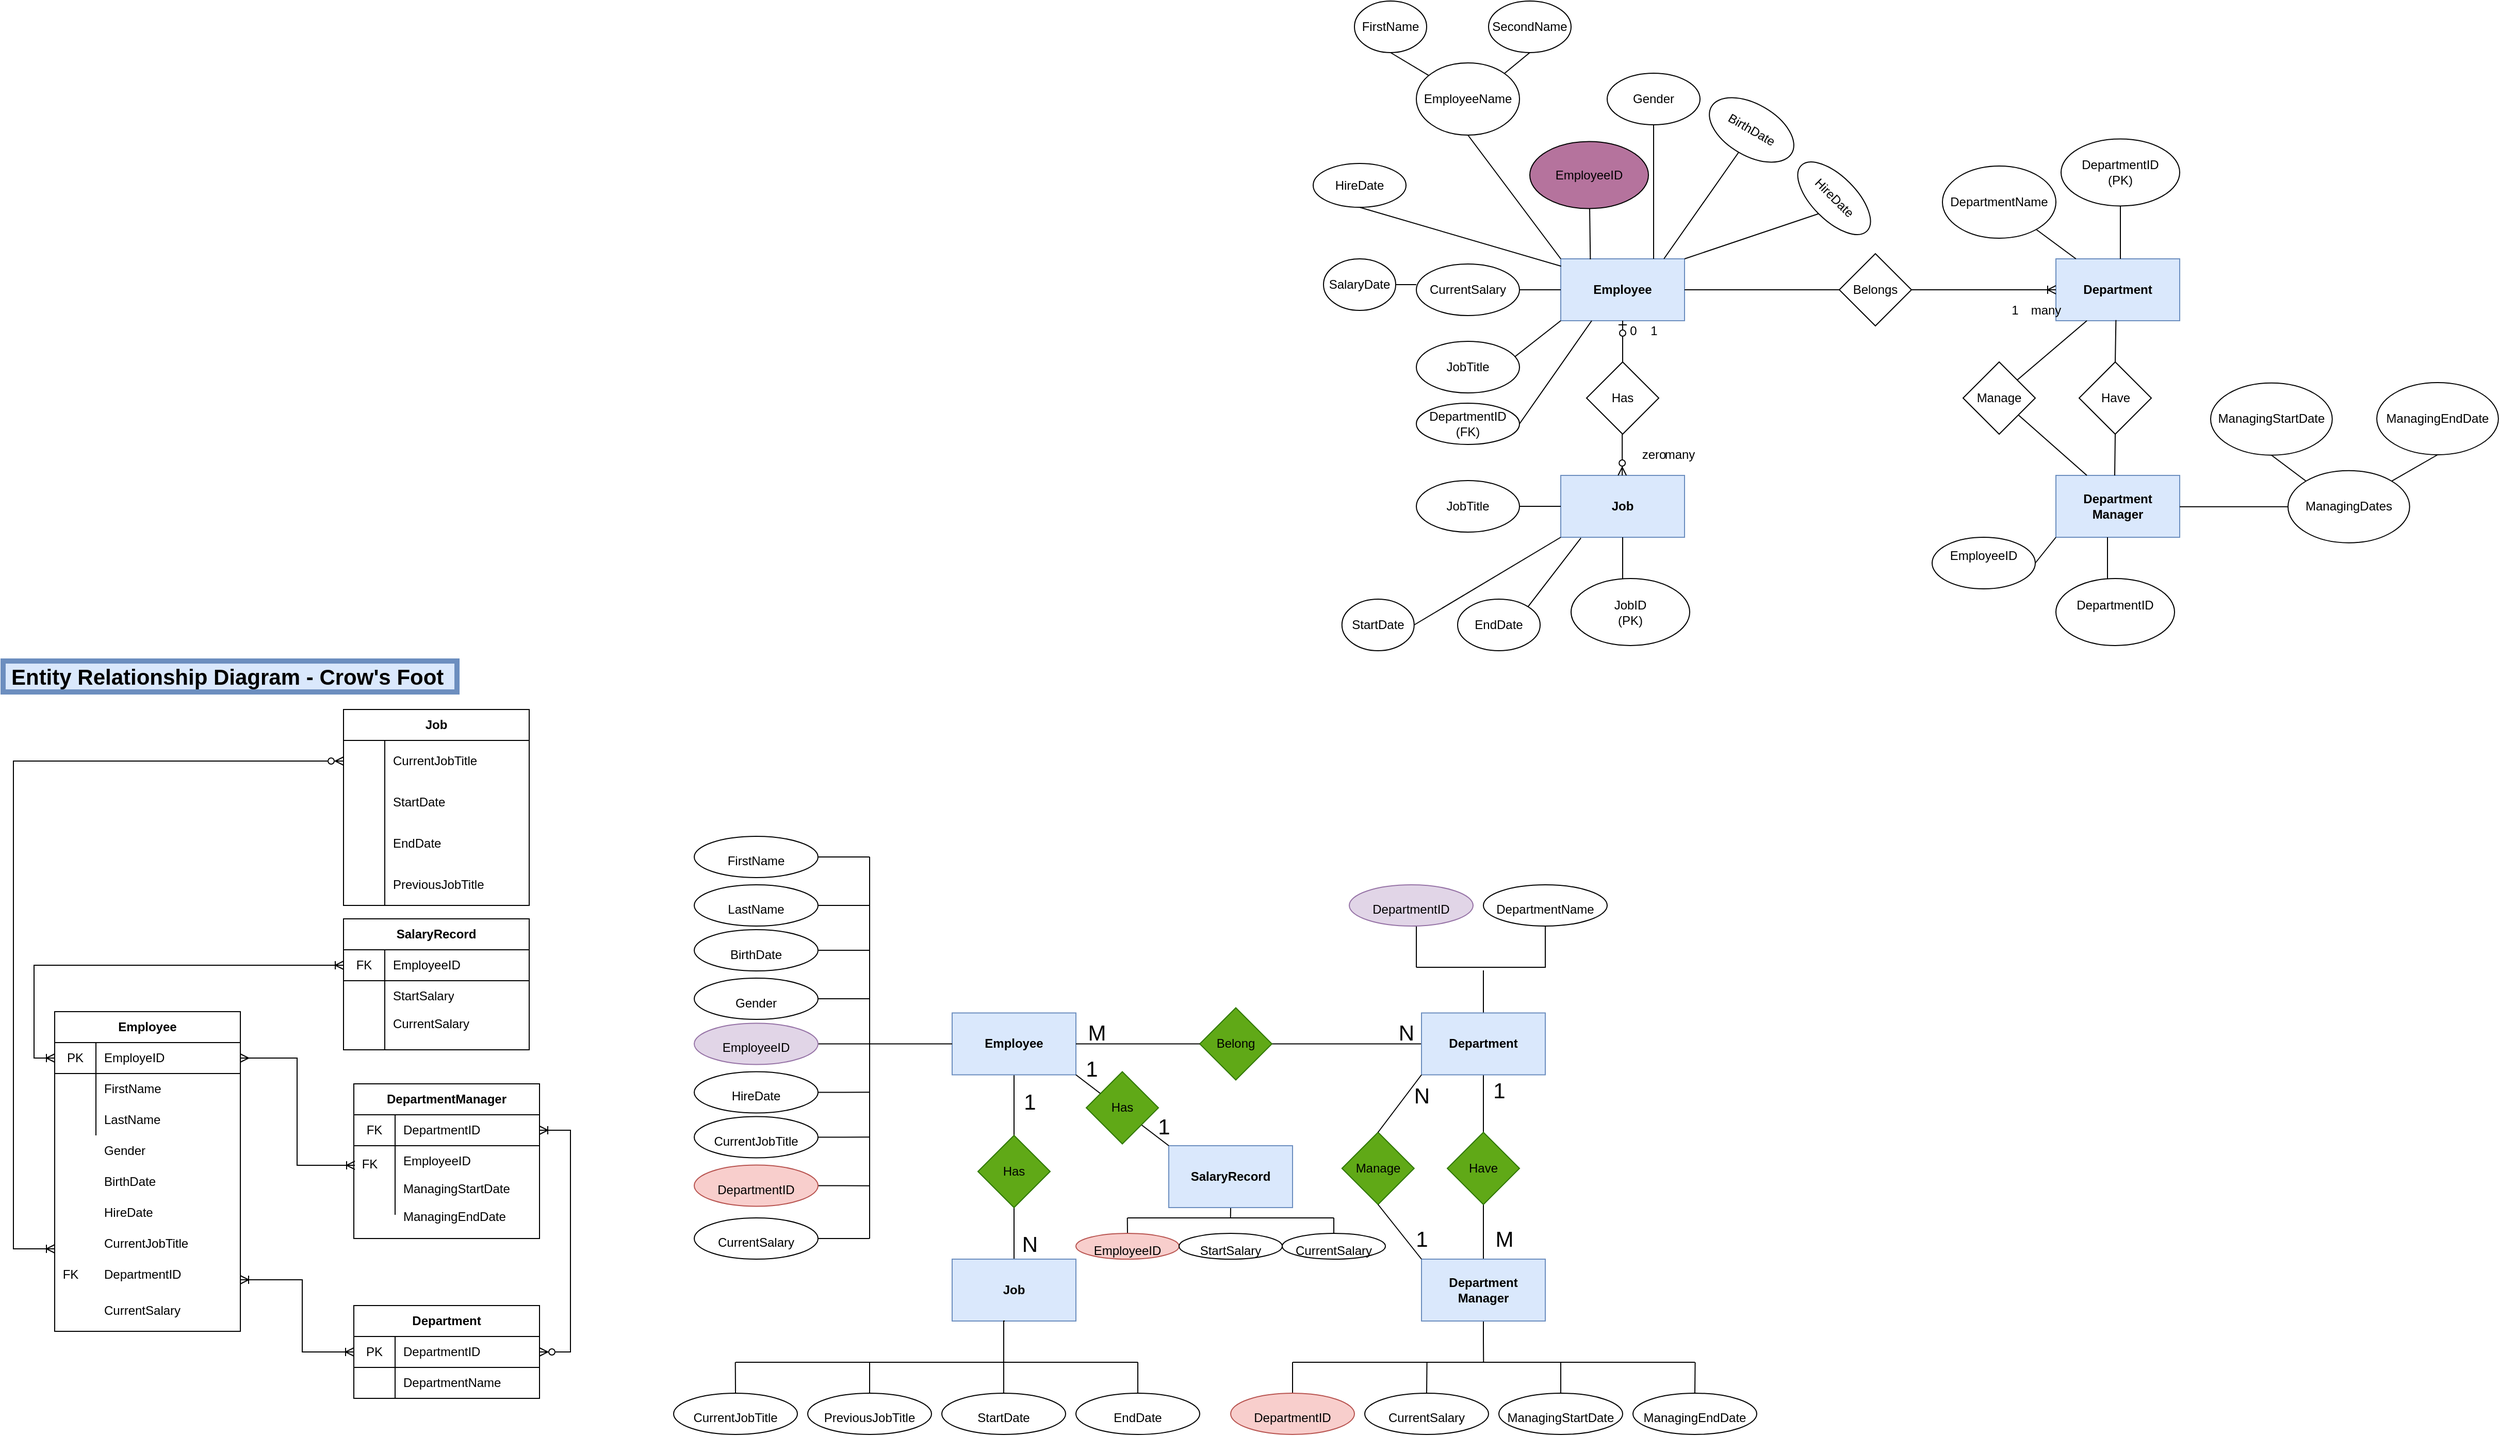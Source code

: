 <mxfile version="13.8.3" type="github">
  <diagram name="Page-1" id="dd472eb7-4b8b-5cd9-a60b-b15522922e76">
    <mxGraphModel dx="1905" dy="3038" grid="1" gridSize="10" guides="1" tooltips="1" connect="1" arrows="1" fold="1" page="1" pageScale="1" pageWidth="1100" pageHeight="850" background="none" math="0" shadow="0">
      <root>
        <mxCell id="0" />
        <mxCell id="1" parent="0" />
        <mxCell id="hXWdCOX5dW75Eq7yHCM4-23" value="Employee" style="shape=table;html=1;whiteSpace=wrap;startSize=30;container=1;collapsible=0;childLayout=tableLayout;fixedRows=1;rowLines=0;fontStyle=1;align=center;" vertex="1" parent="1">
          <mxGeometry x="-960" y="-780" width="180" height="310" as="geometry" />
        </mxCell>
        <mxCell id="hXWdCOX5dW75Eq7yHCM4-24" value="" style="shape=partialRectangle;html=1;whiteSpace=wrap;collapsible=0;dropTarget=0;pointerEvents=0;fillColor=none;top=0;left=0;bottom=1;right=0;points=[[0,0.5],[1,0.5]];portConstraint=eastwest;" vertex="1" parent="hXWdCOX5dW75Eq7yHCM4-23">
          <mxGeometry y="30" width="180" height="30" as="geometry" />
        </mxCell>
        <mxCell id="hXWdCOX5dW75Eq7yHCM4-25" value="PK" style="shape=partialRectangle;html=1;whiteSpace=wrap;connectable=0;fillColor=none;top=0;left=0;bottom=0;right=0;overflow=hidden;" vertex="1" parent="hXWdCOX5dW75Eq7yHCM4-24">
          <mxGeometry width="40" height="30" as="geometry" />
        </mxCell>
        <mxCell id="hXWdCOX5dW75Eq7yHCM4-26" value="EmployeID" style="shape=partialRectangle;html=1;whiteSpace=wrap;connectable=0;fillColor=none;top=0;left=0;bottom=0;right=0;align=left;spacingLeft=6;overflow=hidden;" vertex="1" parent="hXWdCOX5dW75Eq7yHCM4-24">
          <mxGeometry x="40" width="140" height="30" as="geometry" />
        </mxCell>
        <mxCell id="hXWdCOX5dW75Eq7yHCM4-27" value="" style="shape=partialRectangle;html=1;whiteSpace=wrap;collapsible=0;dropTarget=0;pointerEvents=0;fillColor=none;top=0;left=0;bottom=0;right=0;points=[[0,0.5],[1,0.5]];portConstraint=eastwest;" vertex="1" parent="hXWdCOX5dW75Eq7yHCM4-23">
          <mxGeometry y="60" width="180" height="30" as="geometry" />
        </mxCell>
        <mxCell id="hXWdCOX5dW75Eq7yHCM4-28" value="" style="shape=partialRectangle;html=1;whiteSpace=wrap;connectable=0;fillColor=none;top=0;left=0;bottom=0;right=0;overflow=hidden;" vertex="1" parent="hXWdCOX5dW75Eq7yHCM4-27">
          <mxGeometry width="40" height="30" as="geometry" />
        </mxCell>
        <mxCell id="hXWdCOX5dW75Eq7yHCM4-29" value="FirstName" style="shape=partialRectangle;html=1;whiteSpace=wrap;connectable=0;fillColor=none;top=0;left=0;bottom=0;right=0;align=left;spacingLeft=6;overflow=hidden;" vertex="1" parent="hXWdCOX5dW75Eq7yHCM4-27">
          <mxGeometry x="40" width="140" height="30" as="geometry" />
        </mxCell>
        <mxCell id="hXWdCOX5dW75Eq7yHCM4-30" value="" style="shape=partialRectangle;html=1;whiteSpace=wrap;collapsible=0;dropTarget=0;pointerEvents=0;fillColor=none;top=0;left=0;bottom=0;right=0;points=[[0,0.5],[1,0.5]];portConstraint=eastwest;" vertex="1" parent="hXWdCOX5dW75Eq7yHCM4-23">
          <mxGeometry y="90" width="180" height="30" as="geometry" />
        </mxCell>
        <mxCell id="hXWdCOX5dW75Eq7yHCM4-31" value="" style="shape=partialRectangle;html=1;whiteSpace=wrap;connectable=0;fillColor=none;top=0;left=0;bottom=0;right=0;overflow=hidden;" vertex="1" parent="hXWdCOX5dW75Eq7yHCM4-30">
          <mxGeometry width="40" height="30" as="geometry" />
        </mxCell>
        <mxCell id="hXWdCOX5dW75Eq7yHCM4-32" value="LastName" style="shape=partialRectangle;html=1;whiteSpace=wrap;connectable=0;fillColor=none;top=0;left=0;bottom=0;right=0;align=left;spacingLeft=6;overflow=hidden;" vertex="1" parent="hXWdCOX5dW75Eq7yHCM4-30">
          <mxGeometry x="40" width="140" height="30" as="geometry" />
        </mxCell>
        <mxCell id="hXWdCOX5dW75Eq7yHCM4-33" value="Department" style="shape=table;html=1;whiteSpace=wrap;startSize=30;container=1;collapsible=0;childLayout=tableLayout;fixedRows=1;rowLines=0;fontStyle=1;align=center;" vertex="1" parent="1">
          <mxGeometry x="-670" y="-495" width="180" height="90" as="geometry" />
        </mxCell>
        <mxCell id="hXWdCOX5dW75Eq7yHCM4-34" value="" style="shape=partialRectangle;html=1;whiteSpace=wrap;collapsible=0;dropTarget=0;pointerEvents=0;fillColor=none;top=0;left=0;bottom=1;right=0;points=[[0,0.5],[1,0.5]];portConstraint=eastwest;" vertex="1" parent="hXWdCOX5dW75Eq7yHCM4-33">
          <mxGeometry y="30" width="180" height="30" as="geometry" />
        </mxCell>
        <mxCell id="hXWdCOX5dW75Eq7yHCM4-35" value="PK" style="shape=partialRectangle;html=1;whiteSpace=wrap;connectable=0;fillColor=none;top=0;left=0;bottom=0;right=0;overflow=hidden;" vertex="1" parent="hXWdCOX5dW75Eq7yHCM4-34">
          <mxGeometry width="40" height="30" as="geometry" />
        </mxCell>
        <mxCell id="hXWdCOX5dW75Eq7yHCM4-36" value="DepartmentID" style="shape=partialRectangle;html=1;whiteSpace=wrap;connectable=0;fillColor=none;top=0;left=0;bottom=0;right=0;align=left;spacingLeft=6;overflow=hidden;" vertex="1" parent="hXWdCOX5dW75Eq7yHCM4-34">
          <mxGeometry x="40" width="140" height="30" as="geometry" />
        </mxCell>
        <mxCell id="hXWdCOX5dW75Eq7yHCM4-37" value="" style="shape=partialRectangle;html=1;whiteSpace=wrap;collapsible=0;dropTarget=0;pointerEvents=0;fillColor=none;top=0;left=0;bottom=0;right=0;points=[[0,0.5],[1,0.5]];portConstraint=eastwest;" vertex="1" parent="hXWdCOX5dW75Eq7yHCM4-33">
          <mxGeometry y="60" width="180" height="30" as="geometry" />
        </mxCell>
        <mxCell id="hXWdCOX5dW75Eq7yHCM4-38" value="" style="shape=partialRectangle;html=1;whiteSpace=wrap;connectable=0;fillColor=none;top=0;left=0;bottom=0;right=0;overflow=hidden;" vertex="1" parent="hXWdCOX5dW75Eq7yHCM4-37">
          <mxGeometry width="40" height="30" as="geometry" />
        </mxCell>
        <mxCell id="hXWdCOX5dW75Eq7yHCM4-39" value="&lt;span style=&quot;color: rgba(0 , 0 , 0 , 0) ; font-family: monospace ; font-size: 0px&quot;&gt;%3CmxGraphModel%3E%3Croot%3E%3CmxCell%20id%3D%220%22%2F%3E%3CmxCell%20id%3D%221%22%20parent%3D%220%22%2F%3E%3CmxCell%20id%3D%222%22%20value%3D%224%22%20style%3D%22shape%3DpartialRectangle%3Bhtml%3D1%3BwhiteSpace%3Dwrap%3Bconnectable%3D0%3BfillColor%3Dnone%3Btop%3D0%3Bleft%3D0%3Bbottom%3D0%3Bright%3D0%3Boverflow%3Dhidden%3B%22%20vertex%3D%221%22%20parent%3D%221%22%3E%3CmxGeometry%20x%3D%22-960%22%20y%3D%22-660%22%20width%3D%2240%22%20height%3D%2230%22%20as%3D%22geometry%22%2F%3E%3C%2FmxCell%3E%3C%2Froot%3E%3C%2FmxGraphModel%3E&lt;/span&gt;&lt;span style=&quot;color: rgba(0 , 0 , 0 , 0) ; font-family: monospace ; font-size: 0px&quot;&gt;%3CmxGraphModel%3E%3Croot%3E%3CmxCell%20id%3D%220%22%2F%3E%3CmxCell%20id%3D%221%22%20parent%3D%220%22%2F%3E%3CmxCell%20id%3D%222%22%20value%3D%224%22%20style%3D%22shape%3DpartialRectangle%3Bhtml%3D1%3BwhiteSpace%3Dwrap%3Bconnectable%3D0%3BfillColor%3Dnone%3Btop%3D0%3Bleft%3D0%3Bbottom%3D0%3Bright%3D0%3Boverflow%3Dhidden%3B%22%20vertex%3D%221%22%20parent%3D%221%22%3E%3CmxGeometry%20x%3D%22-960%22%20y%3D%22-660%22%20width%3D%2240%22%20height%3D%2230%22%20as%3D%22geometry%22%2F%3E%3C%2FmxCell%3E%3C%2Froot%3E%3C%2FmxGraphModel%3E&lt;/span&gt;&lt;span style=&quot;color: rgba(0 , 0 , 0 , 0) ; font-family: monospace ; font-size: 0px&quot;&gt;%3CmxGraphModel%3E%3Croot%3E%3CmxCell%20id%3D%220%22%2F%3E%3CmxCell%20id%3D%221%22%20parent%3D%220%22%2F%3E%3CmxCell%20id%3D%222%22%20value%3D%224%22%20style%3D%22shape%3DpartialRectangle%3Bhtml%3D1%3BwhiteSpace%3Dwrap%3Bconnectable%3D0%3BfillColor%3Dnone%3Btop%3D0%3Bleft%3D0%3Bbottom%3D0%3Bright%3D0%3Boverflow%3Dhidden%3B%22%20vertex%3D%221%22%20parent%3D%221%22%3E%3CmxGeometry%20x%3D%22-960%22%20y%3D%22-660%22%20width%3D%2240%22%20height%3D%2230%22%20as%3D%22geometry%22%2F%3E%3C%2FmxCell%3E%3C%2Froot%3E%3C%2FmxGraphModel%3E&lt;/span&gt;" style="shape=partialRectangle;html=1;whiteSpace=wrap;connectable=0;fillColor=none;top=0;left=0;bottom=0;right=0;align=left;spacingLeft=6;overflow=hidden;" vertex="1" parent="hXWdCOX5dW75Eq7yHCM4-37">
          <mxGeometry x="40" width="140" height="30" as="geometry" />
        </mxCell>
        <mxCell id="hXWdCOX5dW75Eq7yHCM4-43" value="DepartmentManager" style="shape=table;html=1;whiteSpace=wrap;startSize=30;container=1;collapsible=0;childLayout=tableLayout;fixedRows=1;rowLines=0;fontStyle=1;align=center;shadow=0;" vertex="1" parent="1">
          <mxGeometry x="-670" y="-710" width="180" height="150" as="geometry" />
        </mxCell>
        <mxCell id="hXWdCOX5dW75Eq7yHCM4-44" value="" style="shape=partialRectangle;html=1;whiteSpace=wrap;collapsible=0;dropTarget=0;pointerEvents=0;fillColor=none;top=0;left=0;bottom=1;right=0;points=[[0,0.5],[1,0.5]];portConstraint=eastwest;shadow=0;" vertex="1" parent="hXWdCOX5dW75Eq7yHCM4-43">
          <mxGeometry y="30" width="180" height="30" as="geometry" />
        </mxCell>
        <mxCell id="hXWdCOX5dW75Eq7yHCM4-45" value="FK" style="shape=partialRectangle;html=1;whiteSpace=wrap;connectable=0;fillColor=none;top=0;left=0;bottom=0;right=0;overflow=hidden;shadow=0;" vertex="1" parent="hXWdCOX5dW75Eq7yHCM4-44">
          <mxGeometry width="40" height="30" as="geometry" />
        </mxCell>
        <mxCell id="hXWdCOX5dW75Eq7yHCM4-46" value="DepartmentID" style="shape=partialRectangle;html=1;whiteSpace=wrap;connectable=0;fillColor=none;top=0;left=0;bottom=0;right=0;align=left;spacingLeft=6;overflow=hidden;shadow=0;" vertex="1" parent="hXWdCOX5dW75Eq7yHCM4-44">
          <mxGeometry x="40" width="140" height="30" as="geometry" />
        </mxCell>
        <mxCell id="hXWdCOX5dW75Eq7yHCM4-47" value="" style="shape=partialRectangle;html=1;whiteSpace=wrap;collapsible=0;dropTarget=0;pointerEvents=0;fillColor=none;top=0;left=0;bottom=0;right=0;points=[[0,0.5],[1,0.5]];portConstraint=eastwest;shadow=0;" vertex="1" parent="hXWdCOX5dW75Eq7yHCM4-43">
          <mxGeometry y="60" width="180" height="30" as="geometry" />
        </mxCell>
        <mxCell id="hXWdCOX5dW75Eq7yHCM4-48" value="" style="shape=partialRectangle;html=1;whiteSpace=wrap;connectable=0;fillColor=none;top=0;left=0;bottom=0;right=0;overflow=hidden;shadow=0;" vertex="1" parent="hXWdCOX5dW75Eq7yHCM4-47">
          <mxGeometry width="40" height="30" as="geometry" />
        </mxCell>
        <mxCell id="hXWdCOX5dW75Eq7yHCM4-49" value="EmployeeID" style="shape=partialRectangle;html=1;whiteSpace=wrap;connectable=0;fillColor=none;top=0;left=0;bottom=0;right=0;align=left;spacingLeft=6;overflow=hidden;shadow=0;" vertex="1" parent="hXWdCOX5dW75Eq7yHCM4-47">
          <mxGeometry x="40" width="140" height="30" as="geometry" />
        </mxCell>
        <mxCell id="hXWdCOX5dW75Eq7yHCM4-50" value="" style="shape=partialRectangle;html=1;whiteSpace=wrap;collapsible=0;dropTarget=0;pointerEvents=0;fillColor=none;top=0;left=0;bottom=0;right=0;points=[[0,0.5],[1,0.5]];portConstraint=eastwest;shadow=0;" vertex="1" parent="hXWdCOX5dW75Eq7yHCM4-43">
          <mxGeometry y="90" width="180" height="37" as="geometry" />
        </mxCell>
        <mxCell id="hXWdCOX5dW75Eq7yHCM4-51" value="" style="shape=partialRectangle;html=1;whiteSpace=wrap;connectable=0;fillColor=none;top=0;left=0;bottom=0;right=0;overflow=hidden;shadow=0;" vertex="1" parent="hXWdCOX5dW75Eq7yHCM4-50">
          <mxGeometry width="40" height="37" as="geometry" />
        </mxCell>
        <mxCell id="hXWdCOX5dW75Eq7yHCM4-52" value="" style="shape=partialRectangle;html=1;whiteSpace=wrap;connectable=0;fillColor=none;top=0;left=0;bottom=0;right=0;align=left;spacingLeft=6;overflow=hidden;shadow=0;" vertex="1" parent="hXWdCOX5dW75Eq7yHCM4-50">
          <mxGeometry x="40" width="140" height="37" as="geometry" />
        </mxCell>
        <mxCell id="hXWdCOX5dW75Eq7yHCM4-53" value="Job" style="shape=table;html=1;whiteSpace=wrap;startSize=30;container=1;collapsible=0;childLayout=tableLayout;fixedRows=1;rowLines=0;fontStyle=1;align=center;" vertex="1" parent="1">
          <mxGeometry x="-680" y="-1073" width="180" height="190" as="geometry" />
        </mxCell>
        <mxCell id="hXWdCOX5dW75Eq7yHCM4-57" value="" style="shape=partialRectangle;html=1;whiteSpace=wrap;collapsible=0;dropTarget=0;pointerEvents=0;fillColor=none;top=0;left=0;bottom=0;right=0;points=[[0,0.5],[1,0.5]];portConstraint=eastwest;" vertex="1" parent="hXWdCOX5dW75Eq7yHCM4-53">
          <mxGeometry y="30" width="180" height="40" as="geometry" />
        </mxCell>
        <mxCell id="hXWdCOX5dW75Eq7yHCM4-58" value="" style="shape=partialRectangle;html=1;whiteSpace=wrap;connectable=0;fillColor=none;top=0;left=0;bottom=0;right=0;overflow=hidden;" vertex="1" parent="hXWdCOX5dW75Eq7yHCM4-57">
          <mxGeometry width="40" height="40" as="geometry" />
        </mxCell>
        <mxCell id="hXWdCOX5dW75Eq7yHCM4-59" value="CurrentJobTitle" style="shape=partialRectangle;html=1;whiteSpace=wrap;connectable=0;fillColor=none;top=0;left=0;bottom=0;right=0;align=left;spacingLeft=6;overflow=hidden;" vertex="1" parent="hXWdCOX5dW75Eq7yHCM4-57">
          <mxGeometry x="40" width="140" height="40" as="geometry" />
        </mxCell>
        <mxCell id="hXWdCOX5dW75Eq7yHCM4-227" value="" style="shape=partialRectangle;html=1;whiteSpace=wrap;collapsible=0;dropTarget=0;pointerEvents=0;fillColor=none;top=0;left=0;bottom=0;right=0;points=[[0,0.5],[1,0.5]];portConstraint=eastwest;" vertex="1" parent="hXWdCOX5dW75Eq7yHCM4-53">
          <mxGeometry y="70" width="180" height="40" as="geometry" />
        </mxCell>
        <mxCell id="hXWdCOX5dW75Eq7yHCM4-228" value="" style="shape=partialRectangle;html=1;whiteSpace=wrap;connectable=0;fillColor=none;top=0;left=0;bottom=0;right=0;overflow=hidden;" vertex="1" parent="hXWdCOX5dW75Eq7yHCM4-227">
          <mxGeometry width="40" height="40" as="geometry" />
        </mxCell>
        <mxCell id="hXWdCOX5dW75Eq7yHCM4-229" value="StartDate" style="shape=partialRectangle;html=1;whiteSpace=wrap;connectable=0;fillColor=none;top=0;left=0;bottom=0;right=0;align=left;spacingLeft=6;overflow=hidden;" vertex="1" parent="hXWdCOX5dW75Eq7yHCM4-227">
          <mxGeometry x="40" width="140" height="40" as="geometry" />
        </mxCell>
        <mxCell id="hXWdCOX5dW75Eq7yHCM4-230" value="" style="shape=partialRectangle;html=1;whiteSpace=wrap;collapsible=0;dropTarget=0;pointerEvents=0;fillColor=none;top=0;left=0;bottom=0;right=0;points=[[0,0.5],[1,0.5]];portConstraint=eastwest;" vertex="1" parent="hXWdCOX5dW75Eq7yHCM4-53">
          <mxGeometry y="110" width="180" height="40" as="geometry" />
        </mxCell>
        <mxCell id="hXWdCOX5dW75Eq7yHCM4-231" value="" style="shape=partialRectangle;html=1;whiteSpace=wrap;connectable=0;fillColor=none;top=0;left=0;bottom=0;right=0;overflow=hidden;" vertex="1" parent="hXWdCOX5dW75Eq7yHCM4-230">
          <mxGeometry width="40" height="40" as="geometry" />
        </mxCell>
        <mxCell id="hXWdCOX5dW75Eq7yHCM4-232" value="EndDate" style="shape=partialRectangle;html=1;whiteSpace=wrap;connectable=0;fillColor=none;top=0;left=0;bottom=0;right=0;align=left;spacingLeft=6;overflow=hidden;" vertex="1" parent="hXWdCOX5dW75Eq7yHCM4-230">
          <mxGeometry x="40" width="140" height="40" as="geometry" />
        </mxCell>
        <mxCell id="hXWdCOX5dW75Eq7yHCM4-559" value="" style="shape=partialRectangle;html=1;whiteSpace=wrap;collapsible=0;dropTarget=0;pointerEvents=0;fillColor=none;top=0;left=0;bottom=0;right=0;points=[[0,0.5],[1,0.5]];portConstraint=eastwest;" vertex="1" parent="hXWdCOX5dW75Eq7yHCM4-53">
          <mxGeometry y="150" width="180" height="40" as="geometry" />
        </mxCell>
        <mxCell id="hXWdCOX5dW75Eq7yHCM4-560" value="" style="shape=partialRectangle;html=1;whiteSpace=wrap;connectable=0;fillColor=none;top=0;left=0;bottom=0;right=0;overflow=hidden;" vertex="1" parent="hXWdCOX5dW75Eq7yHCM4-559">
          <mxGeometry width="40" height="40" as="geometry" />
        </mxCell>
        <mxCell id="hXWdCOX5dW75Eq7yHCM4-561" value="PreviousJobTitle" style="shape=partialRectangle;html=1;whiteSpace=wrap;connectable=0;fillColor=none;top=0;left=0;bottom=0;right=0;align=left;spacingLeft=6;overflow=hidden;" vertex="1" parent="hXWdCOX5dW75Eq7yHCM4-559">
          <mxGeometry x="40" width="140" height="40" as="geometry" />
        </mxCell>
        <mxCell id="hXWdCOX5dW75Eq7yHCM4-74" value="Gender" style="shape=partialRectangle;html=1;whiteSpace=wrap;connectable=0;fillColor=none;top=0;left=0;bottom=0;right=0;align=left;spacingLeft=6;overflow=hidden;" vertex="1" parent="1">
          <mxGeometry x="-920" y="-660" width="140" height="30" as="geometry" />
        </mxCell>
        <mxCell id="hXWdCOX5dW75Eq7yHCM4-76" value="HireDate" style="shape=partialRectangle;html=1;whiteSpace=wrap;connectable=0;fillColor=none;top=0;left=0;bottom=0;right=0;align=left;spacingLeft=6;overflow=hidden;" vertex="1" parent="1">
          <mxGeometry x="-920" y="-600" width="140" height="30" as="geometry" />
        </mxCell>
        <mxCell id="hXWdCOX5dW75Eq7yHCM4-80" value="CurrentJobTitle" style="shape=partialRectangle;html=1;whiteSpace=wrap;connectable=0;fillColor=none;top=0;left=0;bottom=0;right=0;align=left;spacingLeft=6;overflow=hidden;" vertex="1" parent="1">
          <mxGeometry x="-920" y="-570" width="140" height="30" as="geometry" />
        </mxCell>
        <mxCell id="hXWdCOX5dW75Eq7yHCM4-82" value="DepartmentName" style="shape=partialRectangle;html=1;whiteSpace=wrap;connectable=0;fillColor=none;top=0;left=0;bottom=0;right=0;align=left;spacingLeft=6;overflow=hidden;" vertex="1" parent="1">
          <mxGeometry x="-630" y="-435" width="140" height="30" as="geometry" />
        </mxCell>
        <mxCell id="hXWdCOX5dW75Eq7yHCM4-83" value="DepartmentID" style="shape=partialRectangle;html=1;whiteSpace=wrap;connectable=0;fillColor=none;top=0;left=0;bottom=0;right=0;align=left;spacingLeft=6;overflow=hidden;" vertex="1" parent="1">
          <mxGeometry x="-920" y="-540" width="140" height="30" as="geometry" />
        </mxCell>
        <mxCell id="hXWdCOX5dW75Eq7yHCM4-86" value="BirthDate" style="shape=partialRectangle;html=1;whiteSpace=wrap;connectable=0;fillColor=none;top=0;left=0;bottom=0;right=0;align=left;spacingLeft=6;overflow=hidden;" vertex="1" parent="1">
          <mxGeometry x="-920" y="-630" width="140" height="30" as="geometry" />
        </mxCell>
        <mxCell id="hXWdCOX5dW75Eq7yHCM4-90" value="&lt;span style=&quot;text-align: center&quot;&gt;ManagingStartDate&lt;/span&gt;" style="shape=partialRectangle;html=1;whiteSpace=wrap;connectable=0;fillColor=none;top=0;left=0;bottom=0;right=0;align=left;spacingLeft=6;overflow=hidden;shadow=0;" vertex="1" parent="1">
          <mxGeometry x="-630" y="-623" width="140" height="30" as="geometry" />
        </mxCell>
        <mxCell id="hXWdCOX5dW75Eq7yHCM4-515" style="edgeStyle=orthogonalEdgeStyle;rounded=0;orthogonalLoop=1;jettySize=auto;html=1;exitX=1;exitY=0.5;exitDx=0;exitDy=0;entryX=0;entryY=0.5;entryDx=0;entryDy=0;startArrow=none;startFill=0;endArrow=none;endFill=0;fontSize=21;" edge="1" parent="1" source="hXWdCOX5dW75Eq7yHCM4-516" target="hXWdCOX5dW75Eq7yHCM4-173">
          <mxGeometry relative="1" as="geometry" />
        </mxCell>
        <mxCell id="hXWdCOX5dW75Eq7yHCM4-521" style="edgeStyle=orthogonalEdgeStyle;rounded=0;orthogonalLoop=1;jettySize=auto;html=1;exitX=0.5;exitY=1;exitDx=0;exitDy=0;startArrow=none;startFill=0;endArrow=none;endFill=0;fontSize=21;" edge="1" parent="1" source="hXWdCOX5dW75Eq7yHCM4-118" target="hXWdCOX5dW75Eq7yHCM4-159">
          <mxGeometry relative="1" as="geometry" />
        </mxCell>
        <mxCell id="hXWdCOX5dW75Eq7yHCM4-118" value="&lt;b&gt;Employee&lt;/b&gt;" style="rounded=0;whiteSpace=wrap;html=1;fillColor=#dae8fc;strokeColor=#6c8ebf;" vertex="1" parent="1">
          <mxGeometry x="-90" y="-778.75" width="120" height="60" as="geometry" />
        </mxCell>
        <mxCell id="hXWdCOX5dW75Eq7yHCM4-159" value="&lt;b&gt;Job&lt;/b&gt;" style="rounded=0;whiteSpace=wrap;html=1;fillColor=#dae8fc;strokeColor=#6c8ebf;" vertex="1" parent="1">
          <mxGeometry x="-90" y="-540" width="120" height="60" as="geometry" />
        </mxCell>
        <mxCell id="hXWdCOX5dW75Eq7yHCM4-513" style="edgeStyle=orthogonalEdgeStyle;rounded=0;orthogonalLoop=1;jettySize=auto;html=1;startArrow=none;startFill=0;endArrow=none;endFill=0;fontSize=21;" edge="1" parent="1" source="hXWdCOX5dW75Eq7yHCM4-173">
          <mxGeometry relative="1" as="geometry">
            <mxPoint x="425" y="-820" as="targetPoint" />
            <Array as="points">
              <mxPoint x="425" y="-820" />
              <mxPoint x="425" y="-820" />
            </Array>
          </mxGeometry>
        </mxCell>
        <mxCell id="hXWdCOX5dW75Eq7yHCM4-518" style="edgeStyle=orthogonalEdgeStyle;rounded=0;orthogonalLoop=1;jettySize=auto;html=1;exitX=0.5;exitY=1;exitDx=0;exitDy=0;startArrow=none;startFill=0;endArrow=none;endFill=0;fontSize=21;" edge="1" parent="1" source="hXWdCOX5dW75Eq7yHCM4-173" target="hXWdCOX5dW75Eq7yHCM4-174">
          <mxGeometry relative="1" as="geometry" />
        </mxCell>
        <mxCell id="hXWdCOX5dW75Eq7yHCM4-173" value="&lt;b&gt;Department&lt;/b&gt;" style="rounded=0;whiteSpace=wrap;html=1;fillColor=#dae8fc;strokeColor=#6c8ebf;" vertex="1" parent="1">
          <mxGeometry x="365" y="-778.75" width="120" height="60" as="geometry" />
        </mxCell>
        <mxCell id="hXWdCOX5dW75Eq7yHCM4-504" style="edgeStyle=orthogonalEdgeStyle;rounded=0;orthogonalLoop=1;jettySize=auto;html=1;exitX=0.5;exitY=1;exitDx=0;exitDy=0;startArrow=none;startFill=0;endArrow=none;endFill=0;fontSize=21;" edge="1" parent="1" source="hXWdCOX5dW75Eq7yHCM4-174">
          <mxGeometry relative="1" as="geometry">
            <mxPoint x="425.143" y="-440" as="targetPoint" />
          </mxGeometry>
        </mxCell>
        <mxCell id="hXWdCOX5dW75Eq7yHCM4-174" value="&lt;b&gt;Department Manager&lt;/b&gt;" style="rounded=0;whiteSpace=wrap;html=1;fillColor=#dae8fc;strokeColor=#6c8ebf;" vertex="1" parent="1">
          <mxGeometry x="365" y="-540" width="120" height="60" as="geometry" />
        </mxCell>
        <mxCell id="hXWdCOX5dW75Eq7yHCM4-223" value="CurrentSalary" style="shape=partialRectangle;html=1;whiteSpace=wrap;connectable=0;fillColor=none;top=0;left=0;bottom=0;right=0;align=left;spacingLeft=6;overflow=hidden;" vertex="1" parent="1">
          <mxGeometry x="-920" y="-505" width="140" height="30" as="geometry" />
        </mxCell>
        <mxCell id="hXWdCOX5dW75Eq7yHCM4-236" value="&lt;span style=&quot;color: rgba(0 , 0 , 0 , 0) ; font-family: monospace ; font-size: 0px&quot;&gt;%3CmxGraphModel%3E%3Croot%3E%3CmxCell%20id%3D%220%22%2F%3E%3CmxCell%20id%3D%221%22%20parent%3D%220%22%2F%3E%3CmxCell%20id%3D%222%22%20value%3D%22%26lt%3Bspan%20style%3D%26quot%3Btext-align%3A%20center%26quot%3B%26gt%3BManagingEndDate%26lt%3B%2Fspan%26gt%3B%22%20style%3D%22shape%3DpartialRectangle%3Bhtml%3D1%3BwhiteSpace%3Dwrap%3Bconnectable%3D0%3BfillColor%3Dnone%3Btop%3D0%3Bleft%3D0%3Bbottom%3D0%3Bright%3D0%3Balign%3Dleft%3BspacingLeft%3D6%3Boverflow%3Dhidden%3B%22%20vertex%3D%221%22%20parent%3D%221%22%3E%3CmxGeometry%20x%3D%22530%22%20y%3D%22-845%22%20width%3D%22140%22%20height%3D%2220%22%20as%3D%22geometry%22%2F%3E%3C%2FmxCell%3E%3C%2Froot%3E%3C%2FmxGraphModel%3E&lt;/span&gt;&lt;span style=&quot;color: rgba(0 , 0 , 0 , 0) ; font-family: monospace ; font-size: 0px&quot;&gt;%3CmxGraphModel%3E%3Croot%3E%3CmxCell%20id%3D%220%22%2F%3E%3CmxCell%20id%3D%221%22%20parent%3D%220%22%2F%3E%3CmxCell%20id%3D%222%22%20value%3D%22%26lt%3Bspan%20style%3D%26quot%3Btext-align%3A%20center%26quot%3B%26gt%3BManagingEndDate%26lt%3B%2Fspan%26gt%3B%22%20style%3D%22shape%3DpartialRectangle%3Bhtml%3D1%3BwhiteSpace%3Dwrap%3Bconnectable%3D0%3BfillColor%3Dnone%3Btop%3D0%3Bleft%3D0%3Bbottom%3D0%3Bright%3D0%3Balign%3Dleft%3BspacingLeft%3D6%3Boverflow%3Dhidden%3B%22%20vertex%3D%221%22%20parent%3D%221%22%3E%3CmxGeometry%20x%3D%22530%22%20y%3D%22-845%22%20width%3D%22140%22%20height%3D%2220%22%20as%3D%22geometry%22%2F%3E%3C%2FmxCell%3E%3C%2Froot%3E%3C%2FmxGraphModel%3E&lt;/span&gt;" style="text;html=1;align=center;verticalAlign=middle;resizable=0;points=[];autosize=1;shadow=0;" vertex="1" parent="1">
          <mxGeometry x="-590" y="-583" width="20" height="20" as="geometry" />
        </mxCell>
        <mxCell id="hXWdCOX5dW75Eq7yHCM4-237" value="&lt;span style=&quot;text-align: center&quot;&gt;ManagingEndDate&lt;/span&gt;" style="shape=partialRectangle;html=1;whiteSpace=wrap;connectable=0;fillColor=none;top=0;left=0;bottom=0;right=0;align=left;spacingLeft=6;overflow=hidden;shadow=0;" vertex="1" parent="1">
          <mxGeometry x="-630" y="-593" width="140" height="23" as="geometry" />
        </mxCell>
        <mxCell id="hXWdCOX5dW75Eq7yHCM4-238" value="FK" style="text;html=1;align=center;verticalAlign=middle;resizable=0;points=[];autosize=1;" vertex="1" parent="1">
          <mxGeometry x="-960" y="-535" width="30" height="20" as="geometry" />
        </mxCell>
        <mxCell id="hXWdCOX5dW75Eq7yHCM4-239" style="edgeStyle=orthogonalEdgeStyle;rounded=0;orthogonalLoop=1;jettySize=auto;html=1;entryX=0;entryY=0.5;entryDx=0;entryDy=0;startArrow=ERoneToMany;startFill=0;endArrow=ERoneToMany;endFill=0;" edge="1" parent="1" target="hXWdCOX5dW75Eq7yHCM4-34">
          <mxGeometry relative="1" as="geometry">
            <mxPoint x="-780" y="-520" as="sourcePoint" />
            <Array as="points">
              <mxPoint x="-780" y="-520" />
              <mxPoint x="-720" y="-520" />
            </Array>
          </mxGeometry>
        </mxCell>
        <mxCell id="hXWdCOX5dW75Eq7yHCM4-255" style="edgeStyle=orthogonalEdgeStyle;rounded=0;orthogonalLoop=1;jettySize=auto;html=1;exitX=0;exitY=0.5;exitDx=0;exitDy=0;startArrow=ERzeroToMany;startFill=1;endArrow=ERoneToMany;endFill=0;" edge="1" parent="1" source="hXWdCOX5dW75Eq7yHCM4-57">
          <mxGeometry relative="1" as="geometry">
            <mxPoint x="-960" y="-550" as="targetPoint" />
            <Array as="points">
              <mxPoint x="-1000" y="-1023" />
              <mxPoint x="-1000" y="-550" />
            </Array>
          </mxGeometry>
        </mxCell>
        <mxCell id="hXWdCOX5dW75Eq7yHCM4-257" style="edgeStyle=orthogonalEdgeStyle;rounded=0;orthogonalLoop=1;jettySize=auto;html=1;exitX=1;exitY=0.5;exitDx=0;exitDy=0;startArrow=ERzeroToMany;startFill=1;endArrow=ERoneToMany;endFill=0;entryX=1;entryY=0.5;entryDx=0;entryDy=0;" edge="1" parent="1" source="hXWdCOX5dW75Eq7yHCM4-34" target="hXWdCOX5dW75Eq7yHCM4-44">
          <mxGeometry relative="1" as="geometry">
            <mxPoint x="-440" y="-740" as="targetPoint" />
            <Array as="points">
              <mxPoint x="-460" y="-450" />
              <mxPoint x="-460" y="-665" />
            </Array>
          </mxGeometry>
        </mxCell>
        <mxCell id="hXWdCOX5dW75Eq7yHCM4-258" value="" style="shape=partialRectangle;html=1;whiteSpace=wrap;connectable=0;fillColor=none;top=0;left=0;bottom=0;right=0;align=left;spacingLeft=6;overflow=hidden;" vertex="1" parent="1">
          <mxGeometry x="-630" y="-590" width="140" height="80" as="geometry" />
        </mxCell>
        <mxCell id="hXWdCOX5dW75Eq7yHCM4-262" value="FK" style="text;html=1;align=center;verticalAlign=middle;resizable=0;points=[];autosize=1;shadow=0;" vertex="1" parent="1">
          <mxGeometry x="-670" y="-642.5" width="30" height="20" as="geometry" />
        </mxCell>
        <mxCell id="hXWdCOX5dW75Eq7yHCM4-266" style="edgeStyle=orthogonalEdgeStyle;rounded=0;orthogonalLoop=1;jettySize=auto;html=1;exitX=1;exitY=0.5;exitDx=0;exitDy=0;entryX=0.033;entryY=0.575;entryDx=0;entryDy=0;entryPerimeter=0;startArrow=ERmany;startFill=0;endArrow=ERoneToMany;endFill=0;" edge="1" parent="1" source="hXWdCOX5dW75Eq7yHCM4-24" target="hXWdCOX5dW75Eq7yHCM4-262">
          <mxGeometry relative="1" as="geometry" />
        </mxCell>
        <mxCell id="hXWdCOX5dW75Eq7yHCM4-287" value="SalaryRecord" style="shape=table;html=1;whiteSpace=wrap;startSize=30;container=1;collapsible=0;childLayout=tableLayout;fixedRows=1;rowLines=0;fontStyle=1;align=center;shadow=0;" vertex="1" parent="1">
          <mxGeometry x="-680" y="-870" width="180" height="127" as="geometry" />
        </mxCell>
        <mxCell id="hXWdCOX5dW75Eq7yHCM4-288" value="" style="shape=partialRectangle;html=1;whiteSpace=wrap;collapsible=0;dropTarget=0;pointerEvents=0;fillColor=none;top=0;left=0;bottom=1;right=0;points=[[0,0.5],[1,0.5]];portConstraint=eastwest;shadow=0;" vertex="1" parent="hXWdCOX5dW75Eq7yHCM4-287">
          <mxGeometry y="30" width="180" height="30" as="geometry" />
        </mxCell>
        <mxCell id="hXWdCOX5dW75Eq7yHCM4-289" value="FK" style="shape=partialRectangle;html=1;whiteSpace=wrap;connectable=0;fillColor=none;top=0;left=0;bottom=0;right=0;overflow=hidden;shadow=0;" vertex="1" parent="hXWdCOX5dW75Eq7yHCM4-288">
          <mxGeometry width="40" height="30" as="geometry" />
        </mxCell>
        <mxCell id="hXWdCOX5dW75Eq7yHCM4-290" value="EmployeeID" style="shape=partialRectangle;html=1;whiteSpace=wrap;connectable=0;fillColor=none;top=0;left=0;bottom=0;right=0;align=left;spacingLeft=6;overflow=hidden;shadow=0;" vertex="1" parent="hXWdCOX5dW75Eq7yHCM4-288">
          <mxGeometry x="40" width="140" height="30" as="geometry" />
        </mxCell>
        <mxCell id="hXWdCOX5dW75Eq7yHCM4-291" value="" style="shape=partialRectangle;html=1;whiteSpace=wrap;collapsible=0;dropTarget=0;pointerEvents=0;fillColor=none;top=0;left=0;bottom=0;right=0;points=[[0,0.5],[1,0.5]];portConstraint=eastwest;shadow=0;" vertex="1" parent="hXWdCOX5dW75Eq7yHCM4-287">
          <mxGeometry y="60" width="180" height="30" as="geometry" />
        </mxCell>
        <mxCell id="hXWdCOX5dW75Eq7yHCM4-292" value="" style="shape=partialRectangle;html=1;whiteSpace=wrap;connectable=0;fillColor=none;top=0;left=0;bottom=0;right=0;overflow=hidden;shadow=0;" vertex="1" parent="hXWdCOX5dW75Eq7yHCM4-291">
          <mxGeometry width="40" height="30" as="geometry" />
        </mxCell>
        <mxCell id="hXWdCOX5dW75Eq7yHCM4-293" value="StartSalary" style="shape=partialRectangle;html=1;whiteSpace=wrap;connectable=0;fillColor=none;top=0;left=0;bottom=0;right=0;align=left;spacingLeft=6;overflow=hidden;shadow=0;" vertex="1" parent="hXWdCOX5dW75Eq7yHCM4-291">
          <mxGeometry x="40" width="140" height="30" as="geometry" />
        </mxCell>
        <mxCell id="hXWdCOX5dW75Eq7yHCM4-294" value="" style="shape=partialRectangle;html=1;whiteSpace=wrap;collapsible=0;dropTarget=0;pointerEvents=0;fillColor=none;top=0;left=0;bottom=0;right=0;points=[[0,0.5],[1,0.5]];portConstraint=eastwest;shadow=0;" vertex="1" parent="hXWdCOX5dW75Eq7yHCM4-287">
          <mxGeometry y="90" width="180" height="37" as="geometry" />
        </mxCell>
        <mxCell id="hXWdCOX5dW75Eq7yHCM4-295" value="" style="shape=partialRectangle;html=1;whiteSpace=wrap;connectable=0;fillColor=none;top=0;left=0;bottom=0;right=0;overflow=hidden;shadow=0;" vertex="1" parent="hXWdCOX5dW75Eq7yHCM4-294">
          <mxGeometry width="40" height="37" as="geometry" />
        </mxCell>
        <mxCell id="hXWdCOX5dW75Eq7yHCM4-296" value="" style="shape=partialRectangle;html=1;whiteSpace=wrap;connectable=0;fillColor=none;top=0;left=0;bottom=0;right=0;align=left;spacingLeft=6;overflow=hidden;shadow=0;" vertex="1" parent="hXWdCOX5dW75Eq7yHCM4-294">
          <mxGeometry x="40" width="140" height="37" as="geometry" />
        </mxCell>
        <mxCell id="hXWdCOX5dW75Eq7yHCM4-297" value="&lt;span style=&quot;text-align: center&quot;&gt;CurrentSalary&lt;/span&gt;" style="shape=partialRectangle;html=1;whiteSpace=wrap;connectable=0;fillColor=none;top=0;left=0;bottom=0;right=0;align=left;spacingLeft=6;overflow=hidden;shadow=0;" vertex="1" parent="1">
          <mxGeometry x="-640" y="-783" width="140" height="30" as="geometry" />
        </mxCell>
        <mxCell id="hXWdCOX5dW75Eq7yHCM4-298" value="&lt;span style=&quot;color: rgba(0 , 0 , 0 , 0) ; font-family: monospace ; font-size: 0px&quot;&gt;%3CmxGraphModel%3E%3Croot%3E%3CmxCell%20id%3D%220%22%2F%3E%3CmxCell%20id%3D%221%22%20parent%3D%220%22%2F%3E%3CmxCell%20id%3D%222%22%20value%3D%22%26lt%3Bspan%20style%3D%26quot%3Btext-align%3A%20center%26quot%3B%26gt%3BManagingEndDate%26lt%3B%2Fspan%26gt%3B%22%20style%3D%22shape%3DpartialRectangle%3Bhtml%3D1%3BwhiteSpace%3Dwrap%3Bconnectable%3D0%3BfillColor%3Dnone%3Btop%3D0%3Bleft%3D0%3Bbottom%3D0%3Bright%3D0%3Balign%3Dleft%3BspacingLeft%3D6%3Boverflow%3Dhidden%3B%22%20vertex%3D%221%22%20parent%3D%221%22%3E%3CmxGeometry%20x%3D%22530%22%20y%3D%22-845%22%20width%3D%22140%22%20height%3D%2220%22%20as%3D%22geometry%22%2F%3E%3C%2FmxCell%3E%3C%2Froot%3E%3C%2FmxGraphModel%3E&lt;/span&gt;&lt;span style=&quot;color: rgba(0 , 0 , 0 , 0) ; font-family: monospace ; font-size: 0px&quot;&gt;%3CmxGraphModel%3E%3Croot%3E%3CmxCell%20id%3D%220%22%2F%3E%3CmxCell%20id%3D%221%22%20parent%3D%220%22%2F%3E%3CmxCell%20id%3D%222%22%20value%3D%22%26lt%3Bspan%20style%3D%26quot%3Btext-align%3A%20center%26quot%3B%26gt%3BManagingEndDate%26lt%3B%2Fspan%26gt%3B%22%20style%3D%22shape%3DpartialRectangle%3Bhtml%3D1%3BwhiteSpace%3Dwrap%3Bconnectable%3D0%3BfillColor%3Dnone%3Btop%3D0%3Bleft%3D0%3Bbottom%3D0%3Bright%3D0%3Balign%3Dleft%3BspacingLeft%3D6%3Boverflow%3Dhidden%3B%22%20vertex%3D%221%22%20parent%3D%221%22%3E%3CmxGeometry%20x%3D%22530%22%20y%3D%22-845%22%20width%3D%22140%22%20height%3D%2220%22%20as%3D%22geometry%22%2F%3E%3C%2FmxCell%3E%3C%2Froot%3E%3C%2FmxGraphModel%3E&lt;/span&gt;" style="text;html=1;align=center;verticalAlign=middle;resizable=0;points=[];autosize=1;shadow=0;" vertex="1" parent="1">
          <mxGeometry x="-810" y="-923" width="20" height="20" as="geometry" />
        </mxCell>
        <mxCell id="hXWdCOX5dW75Eq7yHCM4-301" style="edgeStyle=orthogonalEdgeStyle;rounded=0;orthogonalLoop=1;jettySize=auto;html=1;exitX=0;exitY=0.5;exitDx=0;exitDy=0;entryX=0;entryY=0.5;entryDx=0;entryDy=0;startArrow=ERoneToMany;startFill=0;endArrow=ERoneToMany;endFill=0;" edge="1" parent="1" source="hXWdCOX5dW75Eq7yHCM4-24" target="hXWdCOX5dW75Eq7yHCM4-288">
          <mxGeometry relative="1" as="geometry" />
        </mxCell>
        <mxCell id="hXWdCOX5dW75Eq7yHCM4-302" value="Entity Relationship Diagram - Crow&#39;s Foot&amp;nbsp;" style="text;html=1;align=center;verticalAlign=middle;resizable=0;points=[];autosize=1;fillColor=#dae8fc;strokeColor=#6c8ebf;strokeWidth=5;fontSize=21;fontStyle=1" vertex="1" parent="1">
          <mxGeometry x="-1010" y="-1120" width="440" height="30" as="geometry" />
        </mxCell>
        <mxCell id="hXWdCOX5dW75Eq7yHCM4-303" value="&lt;b&gt;Employee&lt;/b&gt;" style="rounded=0;whiteSpace=wrap;html=1;fillColor=#dae8fc;strokeColor=#6c8ebf;" vertex="1" parent="1">
          <mxGeometry x="500" y="-1510" width="120" height="60" as="geometry" />
        </mxCell>
        <mxCell id="hXWdCOX5dW75Eq7yHCM4-304" value="EmployeeID&lt;br&gt;" style="ellipse;whiteSpace=wrap;html=1;labelBackgroundColor=none;fillColor=#B5739D;perimeterSpacing=7;" vertex="1" parent="1">
          <mxGeometry x="470" y="-1623.75" width="115" height="65" as="geometry" />
        </mxCell>
        <mxCell id="hXWdCOX5dW75Eq7yHCM4-305" value="BirthDate" style="ellipse;whiteSpace=wrap;html=1;rotation=30;" vertex="1" parent="1">
          <mxGeometry x="640" y="-1660" width="90" height="50" as="geometry" />
        </mxCell>
        <mxCell id="hXWdCOX5dW75Eq7yHCM4-306" value="EmployeeName" style="ellipse;whiteSpace=wrap;html=1;rotation=0;" vertex="1" parent="1">
          <mxGeometry x="360" y="-1700" width="100" height="70" as="geometry" />
        </mxCell>
        <mxCell id="hXWdCOX5dW75Eq7yHCM4-307" value="CurrentSalary" style="ellipse;whiteSpace=wrap;html=1;rotation=0;" vertex="1" parent="1">
          <mxGeometry x="360" y="-1505" width="100" height="50" as="geometry" />
        </mxCell>
        <mxCell id="hXWdCOX5dW75Eq7yHCM4-308" value="HireDate" style="ellipse;whiteSpace=wrap;html=1;rotation=45;" vertex="1" parent="1">
          <mxGeometry x="720" y="-1590" width="90" height="42.5" as="geometry" />
        </mxCell>
        <mxCell id="hXWdCOX5dW75Eq7yHCM4-309" value="HireDate" style="ellipse;whiteSpace=wrap;html=1;rotation=0;" vertex="1" parent="1">
          <mxGeometry x="260" y="-1602.5" width="90" height="42.5" as="geometry" />
        </mxCell>
        <mxCell id="hXWdCOX5dW75Eq7yHCM4-310" value="FirstName" style="ellipse;whiteSpace=wrap;html=1;" vertex="1" parent="1">
          <mxGeometry x="300" y="-1760" width="70" height="50" as="geometry" />
        </mxCell>
        <mxCell id="hXWdCOX5dW75Eq7yHCM4-311" value="" style="endArrow=none;html=1;exitX=0.239;exitY=0.009;exitDx=0;exitDy=0;exitPerimeter=0;entryX=0.504;entryY=0.914;entryDx=0;entryDy=0;entryPerimeter=0;" edge="1" parent="1" source="hXWdCOX5dW75Eq7yHCM4-303" target="hXWdCOX5dW75Eq7yHCM4-304">
          <mxGeometry width="50" height="50" relative="1" as="geometry">
            <mxPoint x="528" y="-1500" as="sourcePoint" />
            <mxPoint x="527" y="-1560" as="targetPoint" />
          </mxGeometry>
        </mxCell>
        <mxCell id="hXWdCOX5dW75Eq7yHCM4-312" value="Gender" style="ellipse;whiteSpace=wrap;html=1;rotation=0;" vertex="1" parent="1">
          <mxGeometry x="545" y="-1690" width="90" height="50" as="geometry" />
        </mxCell>
        <mxCell id="hXWdCOX5dW75Eq7yHCM4-313" value="" style="endArrow=none;html=1;exitX=0.75;exitY=0;exitDx=0;exitDy=0;" edge="1" parent="1" source="hXWdCOX5dW75Eq7yHCM4-303">
          <mxGeometry width="50" height="50" relative="1" as="geometry">
            <mxPoint x="591.5" y="-1521.25" as="sourcePoint" />
            <mxPoint x="590.0" y="-1640" as="targetPoint" />
          </mxGeometry>
        </mxCell>
        <mxCell id="hXWdCOX5dW75Eq7yHCM4-314" value="" style="endArrow=none;html=1;entryX=0.5;entryY=1;entryDx=0;entryDy=0;" edge="1" parent="1" target="hXWdCOX5dW75Eq7yHCM4-305">
          <mxGeometry width="50" height="50" relative="1" as="geometry">
            <mxPoint x="600.0" y="-1510" as="sourcePoint" />
            <mxPoint x="671" y="-1610" as="targetPoint" />
          </mxGeometry>
        </mxCell>
        <mxCell id="hXWdCOX5dW75Eq7yHCM4-315" value="" style="endArrow=none;html=1;entryX=0.5;entryY=1;entryDx=0;entryDy=0;exitX=1;exitY=0;exitDx=0;exitDy=0;" edge="1" parent="1" source="hXWdCOX5dW75Eq7yHCM4-303" target="hXWdCOX5dW75Eq7yHCM4-308">
          <mxGeometry width="50" height="50" relative="1" as="geometry">
            <mxPoint x="610" y="-1500" as="sourcePoint" />
            <mxPoint x="682.5" y="-1603.349" as="targetPoint" />
          </mxGeometry>
        </mxCell>
        <mxCell id="hXWdCOX5dW75Eq7yHCM4-316" value="" style="endArrow=none;html=1;entryX=1;entryY=0.5;entryDx=0;entryDy=0;" edge="1" parent="1" target="hXWdCOX5dW75Eq7yHCM4-307">
          <mxGeometry width="50" height="50" relative="1" as="geometry">
            <mxPoint x="500.0" y="-1480" as="sourcePoint" />
            <mxPoint x="480" y="-1500" as="targetPoint" />
            <Array as="points">
              <mxPoint x="500" y="-1480" />
            </Array>
          </mxGeometry>
        </mxCell>
        <mxCell id="hXWdCOX5dW75Eq7yHCM4-317" value="" style="endArrow=none;html=1;entryX=0.5;entryY=1;entryDx=0;entryDy=0;exitX=0.003;exitY=0.119;exitDx=0;exitDy=0;exitPerimeter=0;" edge="1" parent="1" source="hXWdCOX5dW75Eq7yHCM4-303" target="hXWdCOX5dW75Eq7yHCM4-309">
          <mxGeometry width="50" height="50" relative="1" as="geometry">
            <mxPoint x="370" y="-1499.15" as="sourcePoint" />
            <mxPoint x="442.5" y="-1602.499" as="targetPoint" />
          </mxGeometry>
        </mxCell>
        <mxCell id="hXWdCOX5dW75Eq7yHCM4-318" value="" style="endArrow=none;html=1;entryX=0.5;entryY=1;entryDx=0;entryDy=0;exitX=0;exitY=0;exitDx=0;exitDy=0;" edge="1" parent="1" source="hXWdCOX5dW75Eq7yHCM4-303" target="hXWdCOX5dW75Eq7yHCM4-306">
          <mxGeometry width="50" height="50" relative="1" as="geometry">
            <mxPoint x="545" y="-1550" as="sourcePoint" />
            <mxPoint x="350" y="-1600" as="targetPoint" />
          </mxGeometry>
        </mxCell>
        <mxCell id="hXWdCOX5dW75Eq7yHCM4-319" value="SecondName" style="ellipse;whiteSpace=wrap;html=1;" vertex="1" parent="1">
          <mxGeometry x="430" y="-1760" width="80" height="50" as="geometry" />
        </mxCell>
        <mxCell id="hXWdCOX5dW75Eq7yHCM4-320" value="" style="endArrow=none;html=1;entryX=0.5;entryY=1;entryDx=0;entryDy=0;" edge="1" parent="1" source="hXWdCOX5dW75Eq7yHCM4-306" target="hXWdCOX5dW75Eq7yHCM4-310">
          <mxGeometry width="50" height="50" relative="1" as="geometry">
            <mxPoint x="332.5" y="-1661.25" as="sourcePoint" />
            <mxPoint x="330" y="-1710" as="targetPoint" />
          </mxGeometry>
        </mxCell>
        <mxCell id="hXWdCOX5dW75Eq7yHCM4-321" value="" style="endArrow=none;html=1;entryX=0.5;entryY=1;entryDx=0;entryDy=0;exitX=1;exitY=0;exitDx=0;exitDy=0;" edge="1" parent="1" source="hXWdCOX5dW75Eq7yHCM4-306" target="hXWdCOX5dW75Eq7yHCM4-319">
          <mxGeometry width="50" height="50" relative="1" as="geometry">
            <mxPoint x="499.996" y="-1690.317" as="sourcePoint" />
            <mxPoint x="459.52" y="-1720" as="targetPoint" />
          </mxGeometry>
        </mxCell>
        <mxCell id="hXWdCOX5dW75Eq7yHCM4-322" value="SalaryDate" style="ellipse;whiteSpace=wrap;html=1;" vertex="1" parent="1">
          <mxGeometry x="270" y="-1510" width="70" height="50" as="geometry" />
        </mxCell>
        <mxCell id="hXWdCOX5dW75Eq7yHCM4-323" value="" style="endArrow=none;html=1;entryX=1;entryY=0.5;entryDx=0;entryDy=0;" edge="1" parent="1" target="hXWdCOX5dW75Eq7yHCM4-322">
          <mxGeometry width="50" height="50" relative="1" as="geometry">
            <mxPoint x="360.0" y="-1485" as="sourcePoint" />
            <mxPoint x="480" y="-1460" as="targetPoint" />
            <Array as="points" />
          </mxGeometry>
        </mxCell>
        <mxCell id="hXWdCOX5dW75Eq7yHCM4-324" value="&lt;b&gt;Job&lt;/b&gt;" style="rounded=0;whiteSpace=wrap;html=1;fillColor=#dae8fc;strokeColor=#6c8ebf;" vertex="1" parent="1">
          <mxGeometry x="500" y="-1300" width="120" height="60" as="geometry" />
        </mxCell>
        <mxCell id="hXWdCOX5dW75Eq7yHCM4-325" value="JobTitle" style="ellipse;whiteSpace=wrap;html=1;rotation=0;" vertex="1" parent="1">
          <mxGeometry x="360" y="-1430" width="100" height="50" as="geometry" />
        </mxCell>
        <mxCell id="hXWdCOX5dW75Eq7yHCM4-326" value="" style="endArrow=none;html=1;entryX=0;entryY=1;entryDx=0;entryDy=0;exitX=0.954;exitY=0.3;exitDx=0;exitDy=0;exitPerimeter=0;" edge="1" parent="1" source="hXWdCOX5dW75Eq7yHCM4-325" target="hXWdCOX5dW75Eq7yHCM4-303">
          <mxGeometry width="50" height="50" relative="1" as="geometry">
            <mxPoint x="492.5" y="-1391.25" as="sourcePoint" />
            <mxPoint x="490" y="-1440" as="targetPoint" />
          </mxGeometry>
        </mxCell>
        <mxCell id="hXWdCOX5dW75Eq7yHCM4-327" value="JobTitle" style="ellipse;whiteSpace=wrap;html=1;rotation=0;" vertex="1" parent="1">
          <mxGeometry x="360" y="-1295" width="100" height="50" as="geometry" />
        </mxCell>
        <mxCell id="hXWdCOX5dW75Eq7yHCM4-328" value="JobID&lt;br&gt;(PK)" style="ellipse;whiteSpace=wrap;html=1;" vertex="1" parent="1">
          <mxGeometry x="510" y="-1200" width="115" height="65" as="geometry" />
        </mxCell>
        <mxCell id="hXWdCOX5dW75Eq7yHCM4-329" value="" style="endArrow=none;html=1;" edge="1" parent="1">
          <mxGeometry width="50" height="50" relative="1" as="geometry">
            <mxPoint x="560.0" y="-1200" as="sourcePoint" />
            <mxPoint x="560.0" y="-1240" as="targetPoint" />
          </mxGeometry>
        </mxCell>
        <mxCell id="hXWdCOX5dW75Eq7yHCM4-330" value="" style="endArrow=none;html=1;entryX=1;entryY=0.5;entryDx=0;entryDy=0;exitX=0;exitY=0.5;exitDx=0;exitDy=0;" edge="1" parent="1" source="hXWdCOX5dW75Eq7yHCM4-324" target="hXWdCOX5dW75Eq7yHCM4-327">
          <mxGeometry width="50" height="50" relative="1" as="geometry">
            <mxPoint x="490" y="-1270.0" as="sourcePoint" />
            <mxPoint x="370" y="-1210.0" as="targetPoint" />
          </mxGeometry>
        </mxCell>
        <mxCell id="hXWdCOX5dW75Eq7yHCM4-331" value="StartDate" style="ellipse;whiteSpace=wrap;html=1;" vertex="1" parent="1">
          <mxGeometry x="287.88" y="-1180" width="70" height="50" as="geometry" />
        </mxCell>
        <mxCell id="hXWdCOX5dW75Eq7yHCM4-332" value="EndDate" style="ellipse;whiteSpace=wrap;html=1;" vertex="1" parent="1">
          <mxGeometry x="400" y="-1180" width="80" height="50" as="geometry" />
        </mxCell>
        <mxCell id="hXWdCOX5dW75Eq7yHCM4-333" value="" style="endArrow=none;html=1;entryX=1;entryY=0.5;entryDx=0;entryDy=0;exitX=0;exitY=1;exitDx=0;exitDy=0;" edge="1" parent="1" source="hXWdCOX5dW75Eq7yHCM4-324" target="hXWdCOX5dW75Eq7yHCM4-331">
          <mxGeometry width="50" height="50" relative="1" as="geometry">
            <mxPoint x="360.002" y="-1107.847" as="sourcePoint" />
            <mxPoint x="317.88" y="-1130" as="targetPoint" />
          </mxGeometry>
        </mxCell>
        <mxCell id="hXWdCOX5dW75Eq7yHCM4-334" value="" style="endArrow=none;html=1;entryX=1;entryY=0;entryDx=0;entryDy=0;exitX=0.163;exitY=1.012;exitDx=0;exitDy=0;exitPerimeter=0;" edge="1" parent="1" source="hXWdCOX5dW75Eq7yHCM4-324" target="hXWdCOX5dW75Eq7yHCM4-332">
          <mxGeometry width="50" height="50" relative="1" as="geometry">
            <mxPoint x="415.597" y="-1109.579" as="sourcePoint" />
            <mxPoint x="429.52" y="-1140" as="targetPoint" />
          </mxGeometry>
        </mxCell>
        <mxCell id="hXWdCOX5dW75Eq7yHCM4-335" value="&lt;b&gt;Department&lt;/b&gt;" style="rounded=0;whiteSpace=wrap;html=1;fillColor=#dae8fc;strokeColor=#6c8ebf;" vertex="1" parent="1">
          <mxGeometry x="980" y="-1510" width="120" height="60" as="geometry" />
        </mxCell>
        <mxCell id="hXWdCOX5dW75Eq7yHCM4-336" value="&lt;b&gt;Department Manager&lt;/b&gt;" style="rounded=0;whiteSpace=wrap;html=1;fillColor=#dae8fc;strokeColor=#6c8ebf;" vertex="1" parent="1">
          <mxGeometry x="980" y="-1300" width="120" height="60" as="geometry" />
        </mxCell>
        <mxCell id="hXWdCOX5dW75Eq7yHCM4-337" value="" style="endArrow=none;html=1;entryX=0.485;entryY=0.99;entryDx=0;entryDy=0;exitX=0.5;exitY=0;exitDx=0;exitDy=0;entryPerimeter=0;" edge="1" parent="1" source="hXWdCOX5dW75Eq7yHCM4-358" target="hXWdCOX5dW75Eq7yHCM4-335">
          <mxGeometry width="50" height="50" relative="1" as="geometry">
            <mxPoint x="1041.25" y="-1381.25" as="sourcePoint" />
            <mxPoint x="1038.75" y="-1430" as="targetPoint" />
          </mxGeometry>
        </mxCell>
        <mxCell id="hXWdCOX5dW75Eq7yHCM4-338" value="" style="endArrow=none;html=1;exitX=0;exitY=0.5;exitDx=0;exitDy=0;startArrow=ERoneToMany;startFill=0;entryX=1;entryY=0.5;entryDx=0;entryDy=0;" edge="1" parent="1" source="hXWdCOX5dW75Eq7yHCM4-335" target="hXWdCOX5dW75Eq7yHCM4-353">
          <mxGeometry width="50" height="50" relative="1" as="geometry">
            <mxPoint x="610.0" y="-1500" as="sourcePoint" />
            <mxPoint x="900" y="-1440" as="targetPoint" />
            <Array as="points" />
          </mxGeometry>
        </mxCell>
        <mxCell id="hXWdCOX5dW75Eq7yHCM4-339" value="&lt;span&gt;DepartmentID&lt;br&gt;&lt;br&gt;&lt;/span&gt;" style="ellipse;whiteSpace=wrap;html=1;" vertex="1" parent="1">
          <mxGeometry x="980" y="-1200" width="115" height="65" as="geometry" />
        </mxCell>
        <mxCell id="hXWdCOX5dW75Eq7yHCM4-340" value="" style="endArrow=none;html=1;" edge="1" parent="1">
          <mxGeometry width="50" height="50" relative="1" as="geometry">
            <mxPoint x="1030" y="-1200" as="sourcePoint" />
            <mxPoint x="1030" y="-1240" as="targetPoint" />
          </mxGeometry>
        </mxCell>
        <mxCell id="hXWdCOX5dW75Eq7yHCM4-341" value="&lt;span&gt;EmployeeID&lt;br&gt;&lt;br&gt;&lt;/span&gt;" style="ellipse;whiteSpace=wrap;html=1;rotation=0;" vertex="1" parent="1">
          <mxGeometry x="860" y="-1240" width="100" height="50" as="geometry" />
        </mxCell>
        <mxCell id="hXWdCOX5dW75Eq7yHCM4-342" value="" style="endArrow=none;html=1;entryX=0;entryY=1;entryDx=0;entryDy=0;exitX=1;exitY=0.5;exitDx=0;exitDy=0;" edge="1" parent="1" source="hXWdCOX5dW75Eq7yHCM4-341" target="hXWdCOX5dW75Eq7yHCM4-336">
          <mxGeometry width="50" height="50" relative="1" as="geometry">
            <mxPoint x="935.4" y="-1180" as="sourcePoint" />
            <mxPoint x="980" y="-1215" as="targetPoint" />
          </mxGeometry>
        </mxCell>
        <mxCell id="hXWdCOX5dW75Eq7yHCM4-343" value="ManagingStartDate" style="ellipse;whiteSpace=wrap;html=1;rotation=0;" vertex="1" parent="1">
          <mxGeometry x="1130" y="-1389.63" width="117.88" height="70" as="geometry" />
        </mxCell>
        <mxCell id="hXWdCOX5dW75Eq7yHCM4-344" value="ManagingDates" style="ellipse;whiteSpace=wrap;html=1;rotation=0;" vertex="1" parent="1">
          <mxGeometry x="1205" y="-1304.63" width="117.88" height="70" as="geometry" />
        </mxCell>
        <mxCell id="hXWdCOX5dW75Eq7yHCM4-345" value="" style="endArrow=none;html=1;entryX=0;entryY=0.5;entryDx=0;entryDy=0;" edge="1" parent="1" target="hXWdCOX5dW75Eq7yHCM4-344">
          <mxGeometry width="50" height="50" relative="1" as="geometry">
            <mxPoint x="1100" y="-1269.63" as="sourcePoint" />
            <mxPoint x="1315" y="-1270.22" as="targetPoint" />
            <Array as="points" />
          </mxGeometry>
        </mxCell>
        <mxCell id="hXWdCOX5dW75Eq7yHCM4-346" value="" style="endArrow=none;html=1;entryX=0.5;entryY=1;entryDx=0;entryDy=0;exitX=0;exitY=0;exitDx=0;exitDy=0;" edge="1" parent="1" source="hXWdCOX5dW75Eq7yHCM4-344" target="hXWdCOX5dW75Eq7yHCM4-343">
          <mxGeometry width="50" height="50" relative="1" as="geometry">
            <mxPoint x="1322.12" y="-1274.63" as="sourcePoint" />
            <mxPoint x="1366.72" y="-1309.63" as="targetPoint" />
          </mxGeometry>
        </mxCell>
        <mxCell id="hXWdCOX5dW75Eq7yHCM4-347" value="&lt;span style=&quot;font-family: &amp;#34;helvetica&amp;#34;&quot;&gt;ManagingEndDate&lt;/span&gt;" style="ellipse;whiteSpace=wrap;html=1;rotation=0;" vertex="1" parent="1">
          <mxGeometry x="1291.06" y="-1390" width="117.88" height="70" as="geometry" />
        </mxCell>
        <mxCell id="hXWdCOX5dW75Eq7yHCM4-348" value="" style="endArrow=none;html=1;entryX=0.5;entryY=1;entryDx=0;entryDy=0;exitX=1;exitY=0;exitDx=0;exitDy=0;" edge="1" parent="1" source="hXWdCOX5dW75Eq7yHCM4-344" target="hXWdCOX5dW75Eq7yHCM4-347">
          <mxGeometry width="50" height="50" relative="1" as="geometry">
            <mxPoint x="1383.127" y="-1294.631" as="sourcePoint" />
            <mxPoint x="1527.78" y="-1310" as="targetPoint" />
          </mxGeometry>
        </mxCell>
        <mxCell id="hXWdCOX5dW75Eq7yHCM4-349" value="&lt;span&gt;DepartmentID&lt;br&gt;(PK)&lt;br&gt;&lt;/span&gt;" style="ellipse;whiteSpace=wrap;html=1;" vertex="1" parent="1">
          <mxGeometry x="985" y="-1626.25" width="115" height="65" as="geometry" />
        </mxCell>
        <mxCell id="hXWdCOX5dW75Eq7yHCM4-350" value="" style="endArrow=none;html=1;exitX=0.521;exitY=0;exitDx=0;exitDy=0;entryX=0.5;entryY=1;entryDx=0;entryDy=0;exitPerimeter=0;" edge="1" parent="1" source="hXWdCOX5dW75Eq7yHCM4-335" target="hXWdCOX5dW75Eq7yHCM4-349">
          <mxGeometry width="50" height="50" relative="1" as="geometry">
            <mxPoint x="1045" y="-1511.25" as="sourcePoint" />
            <mxPoint x="1035" y="-1666.25" as="targetPoint" />
          </mxGeometry>
        </mxCell>
        <mxCell id="hXWdCOX5dW75Eq7yHCM4-351" value="&lt;span&gt;DepartmentName&lt;/span&gt;" style="ellipse;whiteSpace=wrap;html=1;rotation=0;" vertex="1" parent="1">
          <mxGeometry x="870" y="-1600" width="110" height="70" as="geometry" />
        </mxCell>
        <mxCell id="hXWdCOX5dW75Eq7yHCM4-352" value="" style="endArrow=none;html=1;" edge="1" parent="1" source="hXWdCOX5dW75Eq7yHCM4-335" target="hXWdCOX5dW75Eq7yHCM4-351">
          <mxGeometry width="50" height="50" relative="1" as="geometry">
            <mxPoint x="1052.52" y="-1500" as="sourcePoint" />
            <mxPoint x="1052.5" y="-1551.25" as="targetPoint" />
          </mxGeometry>
        </mxCell>
        <mxCell id="hXWdCOX5dW75Eq7yHCM4-353" value="&lt;span&gt;Belongs&lt;/span&gt;" style="rhombus;whiteSpace=wrap;html=1;" vertex="1" parent="1">
          <mxGeometry x="770" y="-1515" width="70" height="70" as="geometry" />
        </mxCell>
        <mxCell id="hXWdCOX5dW75Eq7yHCM4-354" value="" style="endArrow=none;html=1;entryX=0;entryY=0.5;entryDx=0;entryDy=0;exitX=1;exitY=0.5;exitDx=0;exitDy=0;" edge="1" parent="1" source="hXWdCOX5dW75Eq7yHCM4-303" target="hXWdCOX5dW75Eq7yHCM4-353">
          <mxGeometry width="50" height="50" relative="1" as="geometry">
            <mxPoint x="620" y="-1480" as="sourcePoint" />
            <mxPoint x="980" y="-1480" as="targetPoint" />
            <Array as="points">
              <mxPoint x="620" y="-1480" />
            </Array>
          </mxGeometry>
        </mxCell>
        <mxCell id="hXWdCOX5dW75Eq7yHCM4-355" value="&lt;span&gt;Has&lt;/span&gt;" style="rhombus;whiteSpace=wrap;html=1;" vertex="1" parent="1">
          <mxGeometry x="525" y="-1410" width="70" height="70" as="geometry" />
        </mxCell>
        <mxCell id="hXWdCOX5dW75Eq7yHCM4-356" value="" style="endArrow=none;html=1;startArrow=ERzeroToOne;startFill=1;exitX=0.5;exitY=1;exitDx=0;exitDy=0;entryX=0.5;entryY=0;entryDx=0;entryDy=0;" edge="1" parent="1" source="hXWdCOX5dW75Eq7yHCM4-303" target="hXWdCOX5dW75Eq7yHCM4-355">
          <mxGeometry width="50" height="50" relative="1" as="geometry">
            <mxPoint x="560" y="-1410" as="sourcePoint" />
            <mxPoint x="550" y="-1430" as="targetPoint" />
          </mxGeometry>
        </mxCell>
        <mxCell id="hXWdCOX5dW75Eq7yHCM4-357" value="" style="endArrow=none;html=1;entryX=0.5;entryY=1;entryDx=0;entryDy=0;startArrow=ERzeroToMany;startFill=1;" edge="1" parent="1">
          <mxGeometry width="50" height="50" relative="1" as="geometry">
            <mxPoint x="559.58" y="-1300" as="sourcePoint" />
            <mxPoint x="559.58" y="-1340" as="targetPoint" />
          </mxGeometry>
        </mxCell>
        <mxCell id="hXWdCOX5dW75Eq7yHCM4-358" value="&lt;span&gt;Have&lt;/span&gt;" style="rhombus;whiteSpace=wrap;html=1;" vertex="1" parent="1">
          <mxGeometry x="1002.5" y="-1410" width="70" height="70" as="geometry" />
        </mxCell>
        <mxCell id="hXWdCOX5dW75Eq7yHCM4-359" value="" style="endArrow=none;html=1;entryX=0.5;entryY=1;entryDx=0;entryDy=0;" edge="1" parent="1" target="hXWdCOX5dW75Eq7yHCM4-358">
          <mxGeometry width="50" height="50" relative="1" as="geometry">
            <mxPoint x="1037" y="-1300" as="sourcePoint" />
            <mxPoint x="1040" y="-1450" as="targetPoint" />
          </mxGeometry>
        </mxCell>
        <mxCell id="hXWdCOX5dW75Eq7yHCM4-360" value="&lt;span&gt;Manage&lt;/span&gt;" style="rhombus;whiteSpace=wrap;html=1;" vertex="1" parent="1">
          <mxGeometry x="890" y="-1410" width="70" height="70" as="geometry" />
        </mxCell>
        <mxCell id="hXWdCOX5dW75Eq7yHCM4-361" value="" style="endArrow=none;html=1;entryX=0.25;entryY=1;entryDx=0;entryDy=0;exitX=1;exitY=0;exitDx=0;exitDy=0;" edge="1" parent="1" source="hXWdCOX5dW75Eq7yHCM4-360" target="hXWdCOX5dW75Eq7yHCM4-335">
          <mxGeometry width="50" height="50" relative="1" as="geometry">
            <mxPoint x="950.0" y="-1390" as="sourcePoint" />
            <mxPoint x="994.6" y="-1425" as="targetPoint" />
          </mxGeometry>
        </mxCell>
        <mxCell id="hXWdCOX5dW75Eq7yHCM4-362" value="" style="endArrow=none;html=1;entryX=0.25;entryY=0;entryDx=0;entryDy=0;" edge="1" parent="1" source="hXWdCOX5dW75Eq7yHCM4-360" target="hXWdCOX5dW75Eq7yHCM4-336">
          <mxGeometry width="50" height="50" relative="1" as="geometry">
            <mxPoint x="952.5" y="-1382.5" as="sourcePoint" />
            <mxPoint x="1020" y="-1440" as="targetPoint" />
            <Array as="points" />
          </mxGeometry>
        </mxCell>
        <mxCell id="hXWdCOX5dW75Eq7yHCM4-363" value="&lt;span&gt;DepartmentID&lt;br&gt;(FK)&lt;br&gt;&lt;/span&gt;" style="ellipse;whiteSpace=wrap;html=1;" vertex="1" parent="1">
          <mxGeometry x="360" y="-1370" width="100" height="40" as="geometry" />
        </mxCell>
        <mxCell id="hXWdCOX5dW75Eq7yHCM4-364" value="" style="endArrow=none;html=1;entryX=0.25;entryY=1;entryDx=0;entryDy=0;exitX=1;exitY=0.5;exitDx=0;exitDy=0;" edge="1" parent="1" source="hXWdCOX5dW75Eq7yHCM4-363" target="hXWdCOX5dW75Eq7yHCM4-303">
          <mxGeometry width="50" height="50" relative="1" as="geometry">
            <mxPoint x="465.4" y="-1405" as="sourcePoint" />
            <mxPoint x="510" y="-1440" as="targetPoint" />
          </mxGeometry>
        </mxCell>
        <mxCell id="hXWdCOX5dW75Eq7yHCM4-365" value="0" style="text;html=1;align=center;verticalAlign=middle;resizable=0;points=[];autosize=1;" vertex="1" parent="1">
          <mxGeometry x="560" y="-1450" width="20" height="20" as="geometry" />
        </mxCell>
        <mxCell id="hXWdCOX5dW75Eq7yHCM4-366" value="1" style="text;html=1;align=center;verticalAlign=middle;resizable=0;points=[];autosize=1;" vertex="1" parent="1">
          <mxGeometry x="580" y="-1450" width="20" height="20" as="geometry" />
        </mxCell>
        <mxCell id="hXWdCOX5dW75Eq7yHCM4-367" value="zero" style="text;html=1;align=center;verticalAlign=middle;resizable=0;points=[];autosize=1;" vertex="1" parent="1">
          <mxGeometry x="570" y="-1330" width="40" height="20" as="geometry" />
        </mxCell>
        <mxCell id="hXWdCOX5dW75Eq7yHCM4-368" value="many" style="text;html=1;align=center;verticalAlign=middle;resizable=0;points=[];autosize=1;" vertex="1" parent="1">
          <mxGeometry x="595" y="-1330" width="40" height="20" as="geometry" />
        </mxCell>
        <mxCell id="hXWdCOX5dW75Eq7yHCM4-369" value="1" style="text;html=1;align=center;verticalAlign=middle;resizable=0;points=[];autosize=1;" vertex="1" parent="1">
          <mxGeometry x="930" y="-1470" width="20" height="20" as="geometry" />
        </mxCell>
        <mxCell id="hXWdCOX5dW75Eq7yHCM4-370" value="many" style="text;html=1;align=center;verticalAlign=middle;resizable=0;points=[];autosize=1;" vertex="1" parent="1">
          <mxGeometry x="950" y="-1470" width="40" height="20" as="geometry" />
        </mxCell>
        <mxCell id="hXWdCOX5dW75Eq7yHCM4-450" value="" style="endArrow=none;html=1;fontSize=21;" edge="1" parent="1">
          <mxGeometry width="50" height="50" relative="1" as="geometry">
            <mxPoint x="-170" y="-560" as="sourcePoint" />
            <mxPoint x="-170" y="-930" as="targetPoint" />
          </mxGeometry>
        </mxCell>
        <mxCell id="hXWdCOX5dW75Eq7yHCM4-483" style="edgeStyle=orthogonalEdgeStyle;rounded=0;orthogonalLoop=1;jettySize=auto;html=1;exitX=1;exitY=0.5;exitDx=0;exitDy=0;startArrow=none;startFill=0;endArrow=none;endFill=0;fontSize=21;" edge="1" parent="1" source="hXWdCOX5dW75Eq7yHCM4-462">
          <mxGeometry relative="1" as="geometry">
            <mxPoint x="-170" y="-929.977" as="targetPoint" />
          </mxGeometry>
        </mxCell>
        <mxCell id="hXWdCOX5dW75Eq7yHCM4-462" value="&lt;span style=&quot;font-size: 12px ; text-align: left&quot;&gt;FirstName&lt;/span&gt;" style="ellipse;whiteSpace=wrap;html=1;shadow=0;labelBackgroundColor=none;strokeColor=#000000;strokeWidth=1;fillColor=#FFFFFF;gradientColor=#ffffff;fontSize=21;" vertex="1" parent="1">
          <mxGeometry x="-340" y="-950" width="120" height="40" as="geometry" />
        </mxCell>
        <mxCell id="hXWdCOX5dW75Eq7yHCM4-482" style="edgeStyle=orthogonalEdgeStyle;rounded=0;orthogonalLoop=1;jettySize=auto;html=1;exitX=1;exitY=0.5;exitDx=0;exitDy=0;startArrow=none;startFill=0;endArrow=none;endFill=0;fontSize=21;" edge="1" parent="1" source="hXWdCOX5dW75Eq7yHCM4-463">
          <mxGeometry relative="1" as="geometry">
            <mxPoint x="-170" y="-883" as="targetPoint" />
          </mxGeometry>
        </mxCell>
        <mxCell id="hXWdCOX5dW75Eq7yHCM4-463" value="&lt;div style=&quot;text-align: left&quot;&gt;&lt;span style=&quot;font-size: 12px&quot;&gt;LastName&lt;/span&gt;&lt;/div&gt;" style="ellipse;whiteSpace=wrap;html=1;shadow=0;labelBackgroundColor=none;strokeColor=#000000;strokeWidth=1;fillColor=#FFFFFF;gradientColor=#ffffff;fontSize=21;" vertex="1" parent="1">
          <mxGeometry x="-340" y="-903" width="120" height="40" as="geometry" />
        </mxCell>
        <mxCell id="hXWdCOX5dW75Eq7yHCM4-481" style="edgeStyle=orthogonalEdgeStyle;rounded=0;orthogonalLoop=1;jettySize=auto;html=1;exitX=1;exitY=0.5;exitDx=0;exitDy=0;startArrow=none;startFill=0;endArrow=none;endFill=0;fontSize=21;" edge="1" parent="1" source="hXWdCOX5dW75Eq7yHCM4-464">
          <mxGeometry relative="1" as="geometry">
            <mxPoint x="-170" y="-839.512" as="targetPoint" />
          </mxGeometry>
        </mxCell>
        <mxCell id="hXWdCOX5dW75Eq7yHCM4-464" value="&lt;span style=&quot;font-size: 12px ; text-align: left&quot;&gt;BirthDate&lt;/span&gt;" style="ellipse;whiteSpace=wrap;html=1;shadow=0;labelBackgroundColor=none;strokeColor=#000000;strokeWidth=1;fillColor=#FFFFFF;gradientColor=#ffffff;fontSize=21;" vertex="1" parent="1">
          <mxGeometry x="-340" y="-859.5" width="120" height="40" as="geometry" />
        </mxCell>
        <mxCell id="hXWdCOX5dW75Eq7yHCM4-480" style="edgeStyle=orthogonalEdgeStyle;rounded=0;orthogonalLoop=1;jettySize=auto;html=1;exitX=1;exitY=0.5;exitDx=0;exitDy=0;startArrow=none;startFill=0;endArrow=none;endFill=0;fontSize=21;" edge="1" parent="1" source="hXWdCOX5dW75Eq7yHCM4-465">
          <mxGeometry relative="1" as="geometry">
            <mxPoint x="-170" y="-792.535" as="targetPoint" />
          </mxGeometry>
        </mxCell>
        <mxCell id="hXWdCOX5dW75Eq7yHCM4-465" value="&lt;span style=&quot;font-size: 12px ; text-align: left&quot;&gt;Gender&lt;/span&gt;" style="ellipse;whiteSpace=wrap;html=1;shadow=0;labelBackgroundColor=none;strokeColor=#000000;strokeWidth=1;fillColor=#FFFFFF;gradientColor=#ffffff;fontSize=21;" vertex="1" parent="1">
          <mxGeometry x="-340" y="-812.5" width="120" height="40" as="geometry" />
        </mxCell>
        <mxCell id="hXWdCOX5dW75Eq7yHCM4-479" style="edgeStyle=orthogonalEdgeStyle;rounded=0;orthogonalLoop=1;jettySize=auto;html=1;exitX=1;exitY=0.5;exitDx=0;exitDy=0;startArrow=none;startFill=0;endArrow=none;endFill=0;fontSize=21;entryX=0;entryY=0.5;entryDx=0;entryDy=0;" edge="1" parent="1" source="hXWdCOX5dW75Eq7yHCM4-466" target="hXWdCOX5dW75Eq7yHCM4-118">
          <mxGeometry relative="1" as="geometry">
            <mxPoint x="-170" y="-748.814" as="targetPoint" />
          </mxGeometry>
        </mxCell>
        <mxCell id="hXWdCOX5dW75Eq7yHCM4-466" value="&lt;span style=&quot;font-size: 12px ; text-align: left&quot;&gt;EmployeeID&lt;/span&gt;" style="ellipse;whiteSpace=wrap;html=1;shadow=0;labelBackgroundColor=none;strokeColor=#9673a6;strokeWidth=1;fillColor=#e1d5e7;fontSize=21;" vertex="1" parent="1">
          <mxGeometry x="-340" y="-768.75" width="120" height="40" as="geometry" />
        </mxCell>
        <mxCell id="hXWdCOX5dW75Eq7yHCM4-478" style="edgeStyle=orthogonalEdgeStyle;rounded=0;orthogonalLoop=1;jettySize=auto;html=1;exitX=1;exitY=0.5;exitDx=0;exitDy=0;startArrow=none;startFill=0;endArrow=none;endFill=0;fontSize=21;" edge="1" parent="1" source="hXWdCOX5dW75Eq7yHCM4-467">
          <mxGeometry relative="1" as="geometry">
            <mxPoint x="-170" y="-701.837" as="targetPoint" />
          </mxGeometry>
        </mxCell>
        <mxCell id="hXWdCOX5dW75Eq7yHCM4-467" value="&lt;span style=&quot;font-size: 12px ; text-align: left&quot;&gt;HireDate&lt;/span&gt;" style="ellipse;whiteSpace=wrap;html=1;shadow=0;labelBackgroundColor=none;strokeColor=#000000;strokeWidth=1;fillColor=#FFFFFF;gradientColor=#ffffff;fontSize=21;" vertex="1" parent="1">
          <mxGeometry x="-340" y="-721.75" width="120" height="40" as="geometry" />
        </mxCell>
        <mxCell id="hXWdCOX5dW75Eq7yHCM4-475" style="edgeStyle=orthogonalEdgeStyle;rounded=0;orthogonalLoop=1;jettySize=auto;html=1;exitX=1;exitY=0.5;exitDx=0;exitDy=0;startArrow=none;startFill=0;endArrow=none;endFill=0;fontSize=21;" edge="1" parent="1" source="hXWdCOX5dW75Eq7yHCM4-468">
          <mxGeometry relative="1" as="geometry">
            <mxPoint x="-170" y="-658.349" as="targetPoint" />
          </mxGeometry>
        </mxCell>
        <mxCell id="hXWdCOX5dW75Eq7yHCM4-468" value="&lt;span style=&quot;font-size: 12px ; text-align: left&quot;&gt;CurrentJobTitle&lt;/span&gt;" style="ellipse;whiteSpace=wrap;html=1;shadow=0;labelBackgroundColor=none;strokeColor=#000000;strokeWidth=1;fillColor=#FFFFFF;gradientColor=#ffffff;fontSize=21;" vertex="1" parent="1">
          <mxGeometry x="-340" y="-678.25" width="120" height="40" as="geometry" />
        </mxCell>
        <mxCell id="hXWdCOX5dW75Eq7yHCM4-472" style="edgeStyle=orthogonalEdgeStyle;rounded=0;orthogonalLoop=1;jettySize=auto;html=1;exitX=1;exitY=0.5;exitDx=0;exitDy=0;startArrow=none;startFill=0;endArrow=none;endFill=0;fontSize=21;" edge="1" parent="1" source="hXWdCOX5dW75Eq7yHCM4-469">
          <mxGeometry relative="1" as="geometry">
            <mxPoint x="-170" y="-611.167" as="targetPoint" />
          </mxGeometry>
        </mxCell>
        <mxCell id="hXWdCOX5dW75Eq7yHCM4-469" value="&lt;span style=&quot;font-size: 12px ; text-align: left&quot;&gt;DepartmentID&lt;/span&gt;" style="ellipse;whiteSpace=wrap;html=1;shadow=0;labelBackgroundColor=none;strokeColor=#b85450;strokeWidth=1;fillColor=#f8cecc;fontSize=21;" vertex="1" parent="1">
          <mxGeometry x="-340" y="-631.25" width="120" height="40" as="geometry" />
        </mxCell>
        <mxCell id="hXWdCOX5dW75Eq7yHCM4-471" style="edgeStyle=orthogonalEdgeStyle;rounded=0;orthogonalLoop=1;jettySize=auto;html=1;exitX=1;exitY=0.5;exitDx=0;exitDy=0;startArrow=none;startFill=0;endArrow=none;endFill=0;fontSize=21;" edge="1" parent="1" source="hXWdCOX5dW75Eq7yHCM4-470">
          <mxGeometry relative="1" as="geometry">
            <mxPoint x="-170" y="-560" as="targetPoint" />
          </mxGeometry>
        </mxCell>
        <mxCell id="hXWdCOX5dW75Eq7yHCM4-470" value="&lt;span style=&quot;font-size: 12px ; text-align: left&quot;&gt;CurrentSalary&lt;/span&gt;" style="ellipse;whiteSpace=wrap;html=1;shadow=0;labelBackgroundColor=none;strokeColor=#000000;strokeWidth=1;fillColor=#FFFFFF;gradientColor=#ffffff;fontSize=21;" vertex="1" parent="1">
          <mxGeometry x="-340" y="-580" width="120" height="40" as="geometry" />
        </mxCell>
        <mxCell id="hXWdCOX5dW75Eq7yHCM4-498" style="edgeStyle=orthogonalEdgeStyle;rounded=0;orthogonalLoop=1;jettySize=auto;html=1;startArrow=none;startFill=0;endArrow=none;endFill=0;fontSize=21;" edge="1" parent="1" source="hXWdCOX5dW75Eq7yHCM4-485">
          <mxGeometry relative="1" as="geometry">
            <mxPoint x="90" y="-440" as="targetPoint" />
          </mxGeometry>
        </mxCell>
        <mxCell id="hXWdCOX5dW75Eq7yHCM4-485" value="&lt;span style=&quot;font-size: 12px ; text-align: left&quot;&gt;EndDate&lt;/span&gt;" style="ellipse;whiteSpace=wrap;html=1;shadow=0;labelBackgroundColor=none;strokeColor=#000000;strokeWidth=1;fillColor=#FFFFFF;gradientColor=#ffffff;fontSize=21;" vertex="1" parent="1">
          <mxGeometry x="30" y="-410" width="120" height="40" as="geometry" />
        </mxCell>
        <mxCell id="hXWdCOX5dW75Eq7yHCM4-497" style="edgeStyle=orthogonalEdgeStyle;rounded=0;orthogonalLoop=1;jettySize=auto;html=1;startArrow=none;startFill=0;endArrow=none;endFill=0;fontSize=21;" edge="1" parent="1" source="hXWdCOX5dW75Eq7yHCM4-486">
          <mxGeometry relative="1" as="geometry">
            <mxPoint x="-39" y="-480" as="targetPoint" />
            <Array as="points">
              <mxPoint x="-40" y="-480" />
              <mxPoint x="-39" y="-480" />
            </Array>
          </mxGeometry>
        </mxCell>
        <mxCell id="hXWdCOX5dW75Eq7yHCM4-486" value="&lt;span style=&quot;font-size: 12px ; text-align: left&quot;&gt;StartDate&lt;/span&gt;" style="ellipse;whiteSpace=wrap;html=1;shadow=0;labelBackgroundColor=none;strokeColor=#000000;strokeWidth=1;fillColor=#FFFFFF;gradientColor=#ffffff;fontSize=21;" vertex="1" parent="1">
          <mxGeometry x="-100" y="-410" width="120" height="40" as="geometry" />
        </mxCell>
        <mxCell id="hXWdCOX5dW75Eq7yHCM4-496" style="edgeStyle=orthogonalEdgeStyle;rounded=0;orthogonalLoop=1;jettySize=auto;html=1;startArrow=none;startFill=0;endArrow=none;endFill=0;fontSize=21;" edge="1" parent="1" source="hXWdCOX5dW75Eq7yHCM4-487">
          <mxGeometry relative="1" as="geometry">
            <mxPoint x="-170" y="-440" as="targetPoint" />
          </mxGeometry>
        </mxCell>
        <mxCell id="hXWdCOX5dW75Eq7yHCM4-487" value="&lt;span style=&quot;font-size: 12px ; text-align: left&quot;&gt;PreviousJobTitle&lt;/span&gt;" style="ellipse;whiteSpace=wrap;html=1;shadow=0;labelBackgroundColor=none;strokeColor=#000000;strokeWidth=1;fillColor=#FFFFFF;gradientColor=#ffffff;fontSize=21;" vertex="1" parent="1">
          <mxGeometry x="-230" y="-410" width="120" height="40" as="geometry" />
        </mxCell>
        <mxCell id="hXWdCOX5dW75Eq7yHCM4-502" style="edgeStyle=orthogonalEdgeStyle;rounded=0;orthogonalLoop=1;jettySize=auto;html=1;exitX=0.5;exitY=0;exitDx=0;exitDy=0;startArrow=none;startFill=0;endArrow=none;endFill=0;fontSize=21;" edge="1" parent="1" source="hXWdCOX5dW75Eq7yHCM4-488">
          <mxGeometry relative="1" as="geometry">
            <mxPoint x="500" y="-440" as="targetPoint" />
          </mxGeometry>
        </mxCell>
        <mxCell id="hXWdCOX5dW75Eq7yHCM4-488" value="&lt;span style=&quot;font-size: 12px&quot;&gt;ManagingStartDate&lt;/span&gt;" style="ellipse;whiteSpace=wrap;html=1;shadow=0;labelBackgroundColor=none;strokeColor=#000000;strokeWidth=1;fillColor=#FFFFFF;gradientColor=#ffffff;fontSize=21;" vertex="1" parent="1">
          <mxGeometry x="440" y="-410" width="120" height="40" as="geometry" />
        </mxCell>
        <mxCell id="hXWdCOX5dW75Eq7yHCM4-501" style="edgeStyle=orthogonalEdgeStyle;rounded=0;orthogonalLoop=1;jettySize=auto;html=1;exitX=0.5;exitY=0;exitDx=0;exitDy=0;startArrow=none;startFill=0;endArrow=none;endFill=0;fontSize=21;" edge="1" parent="1" source="hXWdCOX5dW75Eq7yHCM4-489">
          <mxGeometry relative="1" as="geometry">
            <mxPoint x="370.286" y="-440" as="targetPoint" />
          </mxGeometry>
        </mxCell>
        <mxCell id="hXWdCOX5dW75Eq7yHCM4-489" value="&lt;span style=&quot;font-size: 12px ; text-align: left&quot;&gt;CurrentSalary&lt;/span&gt;" style="ellipse;whiteSpace=wrap;html=1;shadow=0;labelBackgroundColor=none;strokeColor=#000000;strokeWidth=1;fillColor=#FFFFFF;gradientColor=#ffffff;fontSize=21;" vertex="1" parent="1">
          <mxGeometry x="310" y="-410" width="120" height="40" as="geometry" />
        </mxCell>
        <mxCell id="hXWdCOX5dW75Eq7yHCM4-500" style="edgeStyle=orthogonalEdgeStyle;rounded=0;orthogonalLoop=1;jettySize=auto;html=1;exitX=0.5;exitY=0;exitDx=0;exitDy=0;startArrow=none;startFill=0;endArrow=none;endFill=0;fontSize=21;" edge="1" parent="1" source="hXWdCOX5dW75Eq7yHCM4-490">
          <mxGeometry relative="1" as="geometry">
            <mxPoint x="240" y="-440" as="targetPoint" />
          </mxGeometry>
        </mxCell>
        <mxCell id="hXWdCOX5dW75Eq7yHCM4-490" value="&lt;span style=&quot;font-size: 12px ; text-align: left&quot;&gt;DepartmentID&lt;/span&gt;" style="ellipse;whiteSpace=wrap;html=1;shadow=0;labelBackgroundColor=none;strokeColor=#b85450;strokeWidth=1;fillColor=#f8cecc;fontSize=21;" vertex="1" parent="1">
          <mxGeometry x="180" y="-410" width="120" height="40" as="geometry" />
        </mxCell>
        <mxCell id="hXWdCOX5dW75Eq7yHCM4-503" style="edgeStyle=orthogonalEdgeStyle;rounded=0;orthogonalLoop=1;jettySize=auto;html=1;exitX=0.5;exitY=0;exitDx=0;exitDy=0;startArrow=none;startFill=0;endArrow=none;endFill=0;fontSize=21;" edge="1" parent="1" source="hXWdCOX5dW75Eq7yHCM4-491">
          <mxGeometry relative="1" as="geometry">
            <mxPoint x="630.286" y="-440" as="targetPoint" />
          </mxGeometry>
        </mxCell>
        <mxCell id="hXWdCOX5dW75Eq7yHCM4-491" value="&lt;span style=&quot;font-size: 12px&quot;&gt;ManagingEndDate&lt;/span&gt;" style="ellipse;whiteSpace=wrap;html=1;shadow=0;labelBackgroundColor=none;strokeColor=#000000;strokeWidth=1;fillColor=#FFFFFF;gradientColor=#ffffff;fontSize=21;" vertex="1" parent="1">
          <mxGeometry x="570" y="-410" width="120" height="40" as="geometry" />
        </mxCell>
        <mxCell id="hXWdCOX5dW75Eq7yHCM4-511" style="edgeStyle=orthogonalEdgeStyle;rounded=0;orthogonalLoop=1;jettySize=auto;html=1;exitX=0.5;exitY=1;exitDx=0;exitDy=0;startArrow=none;startFill=0;endArrow=none;endFill=0;fontSize=21;" edge="1" parent="1" source="hXWdCOX5dW75Eq7yHCM4-492">
          <mxGeometry relative="1" as="geometry">
            <mxPoint x="360" y="-823" as="targetPoint" />
            <Array as="points">
              <mxPoint x="360" y="-863" />
            </Array>
          </mxGeometry>
        </mxCell>
        <mxCell id="hXWdCOX5dW75Eq7yHCM4-492" value="&lt;span style=&quot;font-size: 12px ; text-align: left&quot;&gt;DepartmentID&lt;/span&gt;" style="ellipse;whiteSpace=wrap;html=1;shadow=0;labelBackgroundColor=none;strokeColor=#9673a6;strokeWidth=1;fillColor=#e1d5e7;fontSize=21;" vertex="1" parent="1">
          <mxGeometry x="295" y="-903" width="120" height="40" as="geometry" />
        </mxCell>
        <mxCell id="hXWdCOX5dW75Eq7yHCM4-512" style="edgeStyle=orthogonalEdgeStyle;rounded=0;orthogonalLoop=1;jettySize=auto;html=1;exitX=0.5;exitY=1;exitDx=0;exitDy=0;startArrow=none;startFill=0;endArrow=none;endFill=0;fontSize=21;" edge="1" parent="1" source="hXWdCOX5dW75Eq7yHCM4-493">
          <mxGeometry relative="1" as="geometry">
            <mxPoint x="485" y="-823" as="targetPoint" />
          </mxGeometry>
        </mxCell>
        <mxCell id="hXWdCOX5dW75Eq7yHCM4-493" value="&lt;span style=&quot;font-size: 12px ; text-align: left&quot;&gt;DepartmentName&lt;/span&gt;" style="ellipse;whiteSpace=wrap;html=1;shadow=0;labelBackgroundColor=none;strokeColor=#000000;strokeWidth=1;fillColor=#FFFFFF;gradientColor=#ffffff;fontSize=21;" vertex="1" parent="1">
          <mxGeometry x="425" y="-903" width="120" height="40" as="geometry" />
        </mxCell>
        <mxCell id="hXWdCOX5dW75Eq7yHCM4-495" style="edgeStyle=orthogonalEdgeStyle;rounded=0;orthogonalLoop=1;jettySize=auto;html=1;startArrow=none;startFill=0;endArrow=none;endFill=0;fontSize=21;" edge="1" parent="1">
          <mxGeometry relative="1" as="geometry">
            <mxPoint x="90" y="-440" as="targetPoint" />
            <mxPoint x="-300" y="-440" as="sourcePoint" />
            <Array as="points">
              <mxPoint x="15" y="-440.3" />
              <mxPoint x="15" y="-440.3" />
            </Array>
          </mxGeometry>
        </mxCell>
        <mxCell id="hXWdCOX5dW75Eq7yHCM4-499" style="edgeStyle=orthogonalEdgeStyle;rounded=0;orthogonalLoop=1;jettySize=auto;html=1;startArrow=none;startFill=0;endArrow=none;endFill=0;fontSize=21;" edge="1" parent="1">
          <mxGeometry relative="1" as="geometry">
            <mxPoint x="630" y="-440" as="targetPoint" />
            <mxPoint x="240" y="-440" as="sourcePoint" />
            <Array as="points">
              <mxPoint x="480" y="-440.3" />
              <mxPoint x="480" y="-440.3" />
            </Array>
          </mxGeometry>
        </mxCell>
        <mxCell id="hXWdCOX5dW75Eq7yHCM4-506" style="edgeStyle=orthogonalEdgeStyle;rounded=0;orthogonalLoop=1;jettySize=auto;html=1;startArrow=none;startFill=0;endArrow=none;endFill=0;fontSize=21;" edge="1" parent="1">
          <mxGeometry relative="1" as="geometry">
            <mxPoint x="485" y="-823" as="targetPoint" />
            <mxPoint x="360" y="-823" as="sourcePoint" />
            <Array as="points">
              <mxPoint x="485" y="-829.99" />
              <mxPoint x="485" y="-829.99" />
            </Array>
          </mxGeometry>
        </mxCell>
        <mxCell id="hXWdCOX5dW75Eq7yHCM4-516" value="&lt;span&gt;Belong&lt;/span&gt;" style="rhombus;whiteSpace=wrap;html=1;fillColor=#60a917;strokeColor=#2D7600;" vertex="1" parent="1">
          <mxGeometry x="150" y="-783.75" width="70" height="70" as="geometry" />
        </mxCell>
        <mxCell id="hXWdCOX5dW75Eq7yHCM4-517" style="edgeStyle=orthogonalEdgeStyle;rounded=0;orthogonalLoop=1;jettySize=auto;html=1;exitX=1;exitY=0.5;exitDx=0;exitDy=0;entryX=0;entryY=0.5;entryDx=0;entryDy=0;startArrow=none;startFill=0;endArrow=none;endFill=0;fontSize=21;" edge="1" parent="1" source="hXWdCOX5dW75Eq7yHCM4-118" target="hXWdCOX5dW75Eq7yHCM4-516">
          <mxGeometry relative="1" as="geometry">
            <mxPoint x="30" y="-748.75" as="sourcePoint" />
            <mxPoint x="365" y="-748.75" as="targetPoint" />
          </mxGeometry>
        </mxCell>
        <mxCell id="hXWdCOX5dW75Eq7yHCM4-519" value="&lt;span&gt;Have&lt;/span&gt;" style="rhombus;whiteSpace=wrap;html=1;fillColor=#60a917;strokeColor=#2D7600;" vertex="1" parent="1">
          <mxGeometry x="390" y="-663" width="70" height="70" as="geometry" />
        </mxCell>
        <mxCell id="hXWdCOX5dW75Eq7yHCM4-520" value="&lt;span&gt;Has&lt;/span&gt;" style="rhombus;whiteSpace=wrap;html=1;fillColor=#60a917;strokeColor=#2D7600;fontStyle=0" vertex="1" parent="1">
          <mxGeometry x="-65" y="-660" width="70" height="70" as="geometry" />
        </mxCell>
        <mxCell id="hXWdCOX5dW75Eq7yHCM4-522" value="&lt;span&gt;Manage&lt;/span&gt;" style="rhombus;whiteSpace=wrap;html=1;fillColor=#60a917;strokeColor=#2D7600;labelBackgroundColor=none;" vertex="1" parent="1">
          <mxGeometry x="287.88" y="-663" width="70" height="70" as="geometry" />
        </mxCell>
        <mxCell id="hXWdCOX5dW75Eq7yHCM4-524" value="" style="endArrow=none;html=1;fontSize=21;entryX=0;entryY=1;entryDx=0;entryDy=0;exitX=0.5;exitY=0;exitDx=0;exitDy=0;" edge="1" parent="1" source="hXWdCOX5dW75Eq7yHCM4-522" target="hXWdCOX5dW75Eq7yHCM4-173">
          <mxGeometry width="50" height="50" relative="1" as="geometry">
            <mxPoint x="320" y="-663" as="sourcePoint" />
            <mxPoint x="370" y="-713" as="targetPoint" />
          </mxGeometry>
        </mxCell>
        <mxCell id="hXWdCOX5dW75Eq7yHCM4-525" value="" style="endArrow=none;html=1;fontSize=21;entryX=0.5;entryY=1;entryDx=0;entryDy=0;exitX=0;exitY=0;exitDx=0;exitDy=0;" edge="1" parent="1" source="hXWdCOX5dW75Eq7yHCM4-174" target="hXWdCOX5dW75Eq7yHCM4-522">
          <mxGeometry width="50" height="50" relative="1" as="geometry">
            <mxPoint x="327.88" y="-545.12" as="sourcePoint" />
            <mxPoint x="370" y="-600.87" as="targetPoint" />
          </mxGeometry>
        </mxCell>
        <mxCell id="hXWdCOX5dW75Eq7yHCM4-533" style="edgeStyle=orthogonalEdgeStyle;rounded=0;orthogonalLoop=1;jettySize=auto;html=1;exitX=0.5;exitY=1;exitDx=0;exitDy=0;startArrow=none;startFill=0;endArrow=none;endFill=0;fontSize=21;" edge="1" parent="1" source="hXWdCOX5dW75Eq7yHCM4-526">
          <mxGeometry relative="1" as="geometry">
            <mxPoint x="179.857" y="-580" as="targetPoint" />
          </mxGeometry>
        </mxCell>
        <mxCell id="hXWdCOX5dW75Eq7yHCM4-526" value="&lt;b&gt;SalaryRecord&lt;/b&gt;" style="rounded=0;whiteSpace=wrap;html=1;fillColor=#dae8fc;strokeColor=#6c8ebf;" vertex="1" parent="1">
          <mxGeometry x="120" y="-650" width="120" height="60" as="geometry" />
        </mxCell>
        <mxCell id="hXWdCOX5dW75Eq7yHCM4-532" style="edgeStyle=orthogonalEdgeStyle;rounded=0;orthogonalLoop=1;jettySize=auto;html=1;exitX=0.5;exitY=0;exitDx=0;exitDy=0;startArrow=none;startFill=0;endArrow=none;endFill=0;fontSize=21;" edge="1" parent="1" source="hXWdCOX5dW75Eq7yHCM4-527">
          <mxGeometry relative="1" as="geometry">
            <mxPoint x="79.857" y="-580" as="targetPoint" />
          </mxGeometry>
        </mxCell>
        <mxCell id="hXWdCOX5dW75Eq7yHCM4-527" value="&lt;span style=&quot;font-size: 12px ; text-align: left&quot;&gt;EmployeeID&lt;/span&gt;" style="ellipse;whiteSpace=wrap;html=1;shadow=0;labelBackgroundColor=none;strokeColor=#b85450;strokeWidth=1;fillColor=#f8cecc;fontSize=21;" vertex="1" parent="1">
          <mxGeometry x="30" y="-565" width="100" height="25" as="geometry" />
        </mxCell>
        <mxCell id="hXWdCOX5dW75Eq7yHCM4-528" value="&lt;span style=&quot;font-size: 12px ; text-align: left&quot;&gt;StartSalary&lt;/span&gt;" style="ellipse;whiteSpace=wrap;html=1;shadow=0;labelBackgroundColor=none;strokeColor=#000000;strokeWidth=1;fillColor=#FFFFFF;gradientColor=#ffffff;fontSize=21;" vertex="1" parent="1">
          <mxGeometry x="130" y="-565" width="100" height="25" as="geometry" />
        </mxCell>
        <mxCell id="hXWdCOX5dW75Eq7yHCM4-531" style="edgeStyle=orthogonalEdgeStyle;rounded=0;orthogonalLoop=1;jettySize=auto;html=1;exitX=0.5;exitY=0;exitDx=0;exitDy=0;startArrow=none;startFill=0;endArrow=none;endFill=0;fontSize=21;" edge="1" parent="1" source="hXWdCOX5dW75Eq7yHCM4-529">
          <mxGeometry relative="1" as="geometry">
            <mxPoint x="280" y="-580" as="targetPoint" />
          </mxGeometry>
        </mxCell>
        <mxCell id="hXWdCOX5dW75Eq7yHCM4-529" value="&lt;span style=&quot;font-size: 12px ; text-align: left&quot;&gt;CurrentSalary&lt;/span&gt;" style="ellipse;whiteSpace=wrap;html=1;shadow=0;labelBackgroundColor=none;strokeColor=#000000;strokeWidth=1;fillColor=#FFFFFF;gradientColor=#ffffff;fontSize=21;" vertex="1" parent="1">
          <mxGeometry x="230" y="-565" width="100" height="25" as="geometry" />
        </mxCell>
        <mxCell id="hXWdCOX5dW75Eq7yHCM4-530" style="edgeStyle=orthogonalEdgeStyle;rounded=0;orthogonalLoop=1;jettySize=auto;html=1;startArrow=none;startFill=0;endArrow=none;endFill=0;fontSize=21;" edge="1" parent="1">
          <mxGeometry relative="1" as="geometry">
            <mxPoint x="80" y="-580" as="sourcePoint" />
            <mxPoint x="280" y="-580" as="targetPoint" />
          </mxGeometry>
        </mxCell>
        <mxCell id="hXWdCOX5dW75Eq7yHCM4-535" value="" style="endArrow=none;html=1;fontSize=21;exitX=1;exitY=1;exitDx=0;exitDy=0;" edge="1" parent="1" source="hXWdCOX5dW75Eq7yHCM4-118">
          <mxGeometry width="50" height="50" relative="1" as="geometry">
            <mxPoint x="60" y="-530" as="sourcePoint" />
            <mxPoint x="120" y="-650" as="targetPoint" />
            <Array as="points" />
          </mxGeometry>
        </mxCell>
        <mxCell id="hXWdCOX5dW75Eq7yHCM4-536" value="&lt;span&gt;Has&lt;/span&gt;" style="rhombus;whiteSpace=wrap;html=1;fillColor=#60a917;strokeColor=#2D7600;" vertex="1" parent="1">
          <mxGeometry x="40" y="-721.75" width="70" height="70" as="geometry" />
        </mxCell>
        <mxCell id="hXWdCOX5dW75Eq7yHCM4-539" value="M" style="text;html=1;align=center;verticalAlign=middle;resizable=0;points=[];autosize=1;fontSize=21;fontColor=#000000;" vertex="1" parent="1">
          <mxGeometry x="35" y="-775" width="30" height="30" as="geometry" />
        </mxCell>
        <mxCell id="hXWdCOX5dW75Eq7yHCM4-540" value="N" style="text;html=1;align=center;verticalAlign=middle;resizable=0;points=[];autosize=1;fontSize=21;fontColor=#000000;" vertex="1" parent="1">
          <mxGeometry x="335" y="-775" width="30" height="30" as="geometry" />
        </mxCell>
        <mxCell id="hXWdCOX5dW75Eq7yHCM4-541" value="1" style="text;html=1;align=center;verticalAlign=middle;resizable=0;points=[];autosize=1;fontSize=21;fontColor=#000000;" vertex="1" parent="1">
          <mxGeometry x="350" y="-575" width="30" height="30" as="geometry" />
        </mxCell>
        <mxCell id="hXWdCOX5dW75Eq7yHCM4-542" value="N" style="text;html=1;align=center;verticalAlign=middle;resizable=0;points=[];autosize=1;fontSize=21;fontColor=#000000;" vertex="1" parent="1">
          <mxGeometry x="350" y="-713.75" width="30" height="30" as="geometry" />
        </mxCell>
        <mxCell id="hXWdCOX5dW75Eq7yHCM4-543" value="1" style="text;html=1;align=center;verticalAlign=middle;resizable=0;points=[];autosize=1;fontSize=21;fontColor=#000000;" vertex="1" parent="1">
          <mxGeometry x="425" y="-718.75" width="30" height="30" as="geometry" />
        </mxCell>
        <mxCell id="hXWdCOX5dW75Eq7yHCM4-544" value="M" style="text;html=1;align=center;verticalAlign=middle;resizable=0;points=[];autosize=1;fontSize=21;fontColor=#000000;" vertex="1" parent="1">
          <mxGeometry x="430" y="-575" width="30" height="30" as="geometry" />
        </mxCell>
        <mxCell id="hXWdCOX5dW75Eq7yHCM4-545" value="1" style="text;html=1;align=center;verticalAlign=middle;resizable=0;points=[];autosize=1;fontSize=21;fontColor=#000000;" vertex="1" parent="1">
          <mxGeometry x="-30" y="-708.25" width="30" height="30" as="geometry" />
        </mxCell>
        <mxCell id="hXWdCOX5dW75Eq7yHCM4-546" value="N" style="text;html=1;align=center;verticalAlign=middle;resizable=0;points=[];autosize=1;fontSize=21;fontColor=#000000;" vertex="1" parent="1">
          <mxGeometry x="-30" y="-570" width="30" height="30" as="geometry" />
        </mxCell>
        <mxCell id="hXWdCOX5dW75Eq7yHCM4-548" style="edgeStyle=orthogonalEdgeStyle;rounded=0;orthogonalLoop=1;jettySize=auto;html=1;exitX=0.5;exitY=0;exitDx=0;exitDy=0;startArrow=none;startFill=0;endArrow=none;endFill=0;fontSize=21;fontColor=#000000;" edge="1" parent="1" source="hXWdCOX5dW75Eq7yHCM4-547">
          <mxGeometry relative="1" as="geometry">
            <mxPoint x="-300.167" y="-440" as="targetPoint" />
          </mxGeometry>
        </mxCell>
        <mxCell id="hXWdCOX5dW75Eq7yHCM4-547" value="&lt;span style=&quot;font-size: 12px ; text-align: left&quot;&gt;CurrentJobTitle&lt;/span&gt;" style="ellipse;whiteSpace=wrap;html=1;shadow=0;labelBackgroundColor=none;strokeColor=#000000;strokeWidth=1;fillColor=#FFFFFF;gradientColor=#ffffff;fontSize=21;" vertex="1" parent="1">
          <mxGeometry x="-360" y="-410" width="120" height="40" as="geometry" />
        </mxCell>
        <mxCell id="hXWdCOX5dW75Eq7yHCM4-562" value="1" style="text;html=1;align=center;verticalAlign=middle;resizable=0;points=[];autosize=1;fontSize=21;fontColor=#000000;" vertex="1" parent="1">
          <mxGeometry x="30" y="-740" width="30" height="30" as="geometry" />
        </mxCell>
        <mxCell id="hXWdCOX5dW75Eq7yHCM4-563" value="1" style="text;html=1;align=center;verticalAlign=middle;resizable=0;points=[];autosize=1;fontSize=21;fontColor=#000000;" vertex="1" parent="1">
          <mxGeometry x="100" y="-683.75" width="30" height="30" as="geometry" />
        </mxCell>
      </root>
    </mxGraphModel>
  </diagram>
</mxfile>
